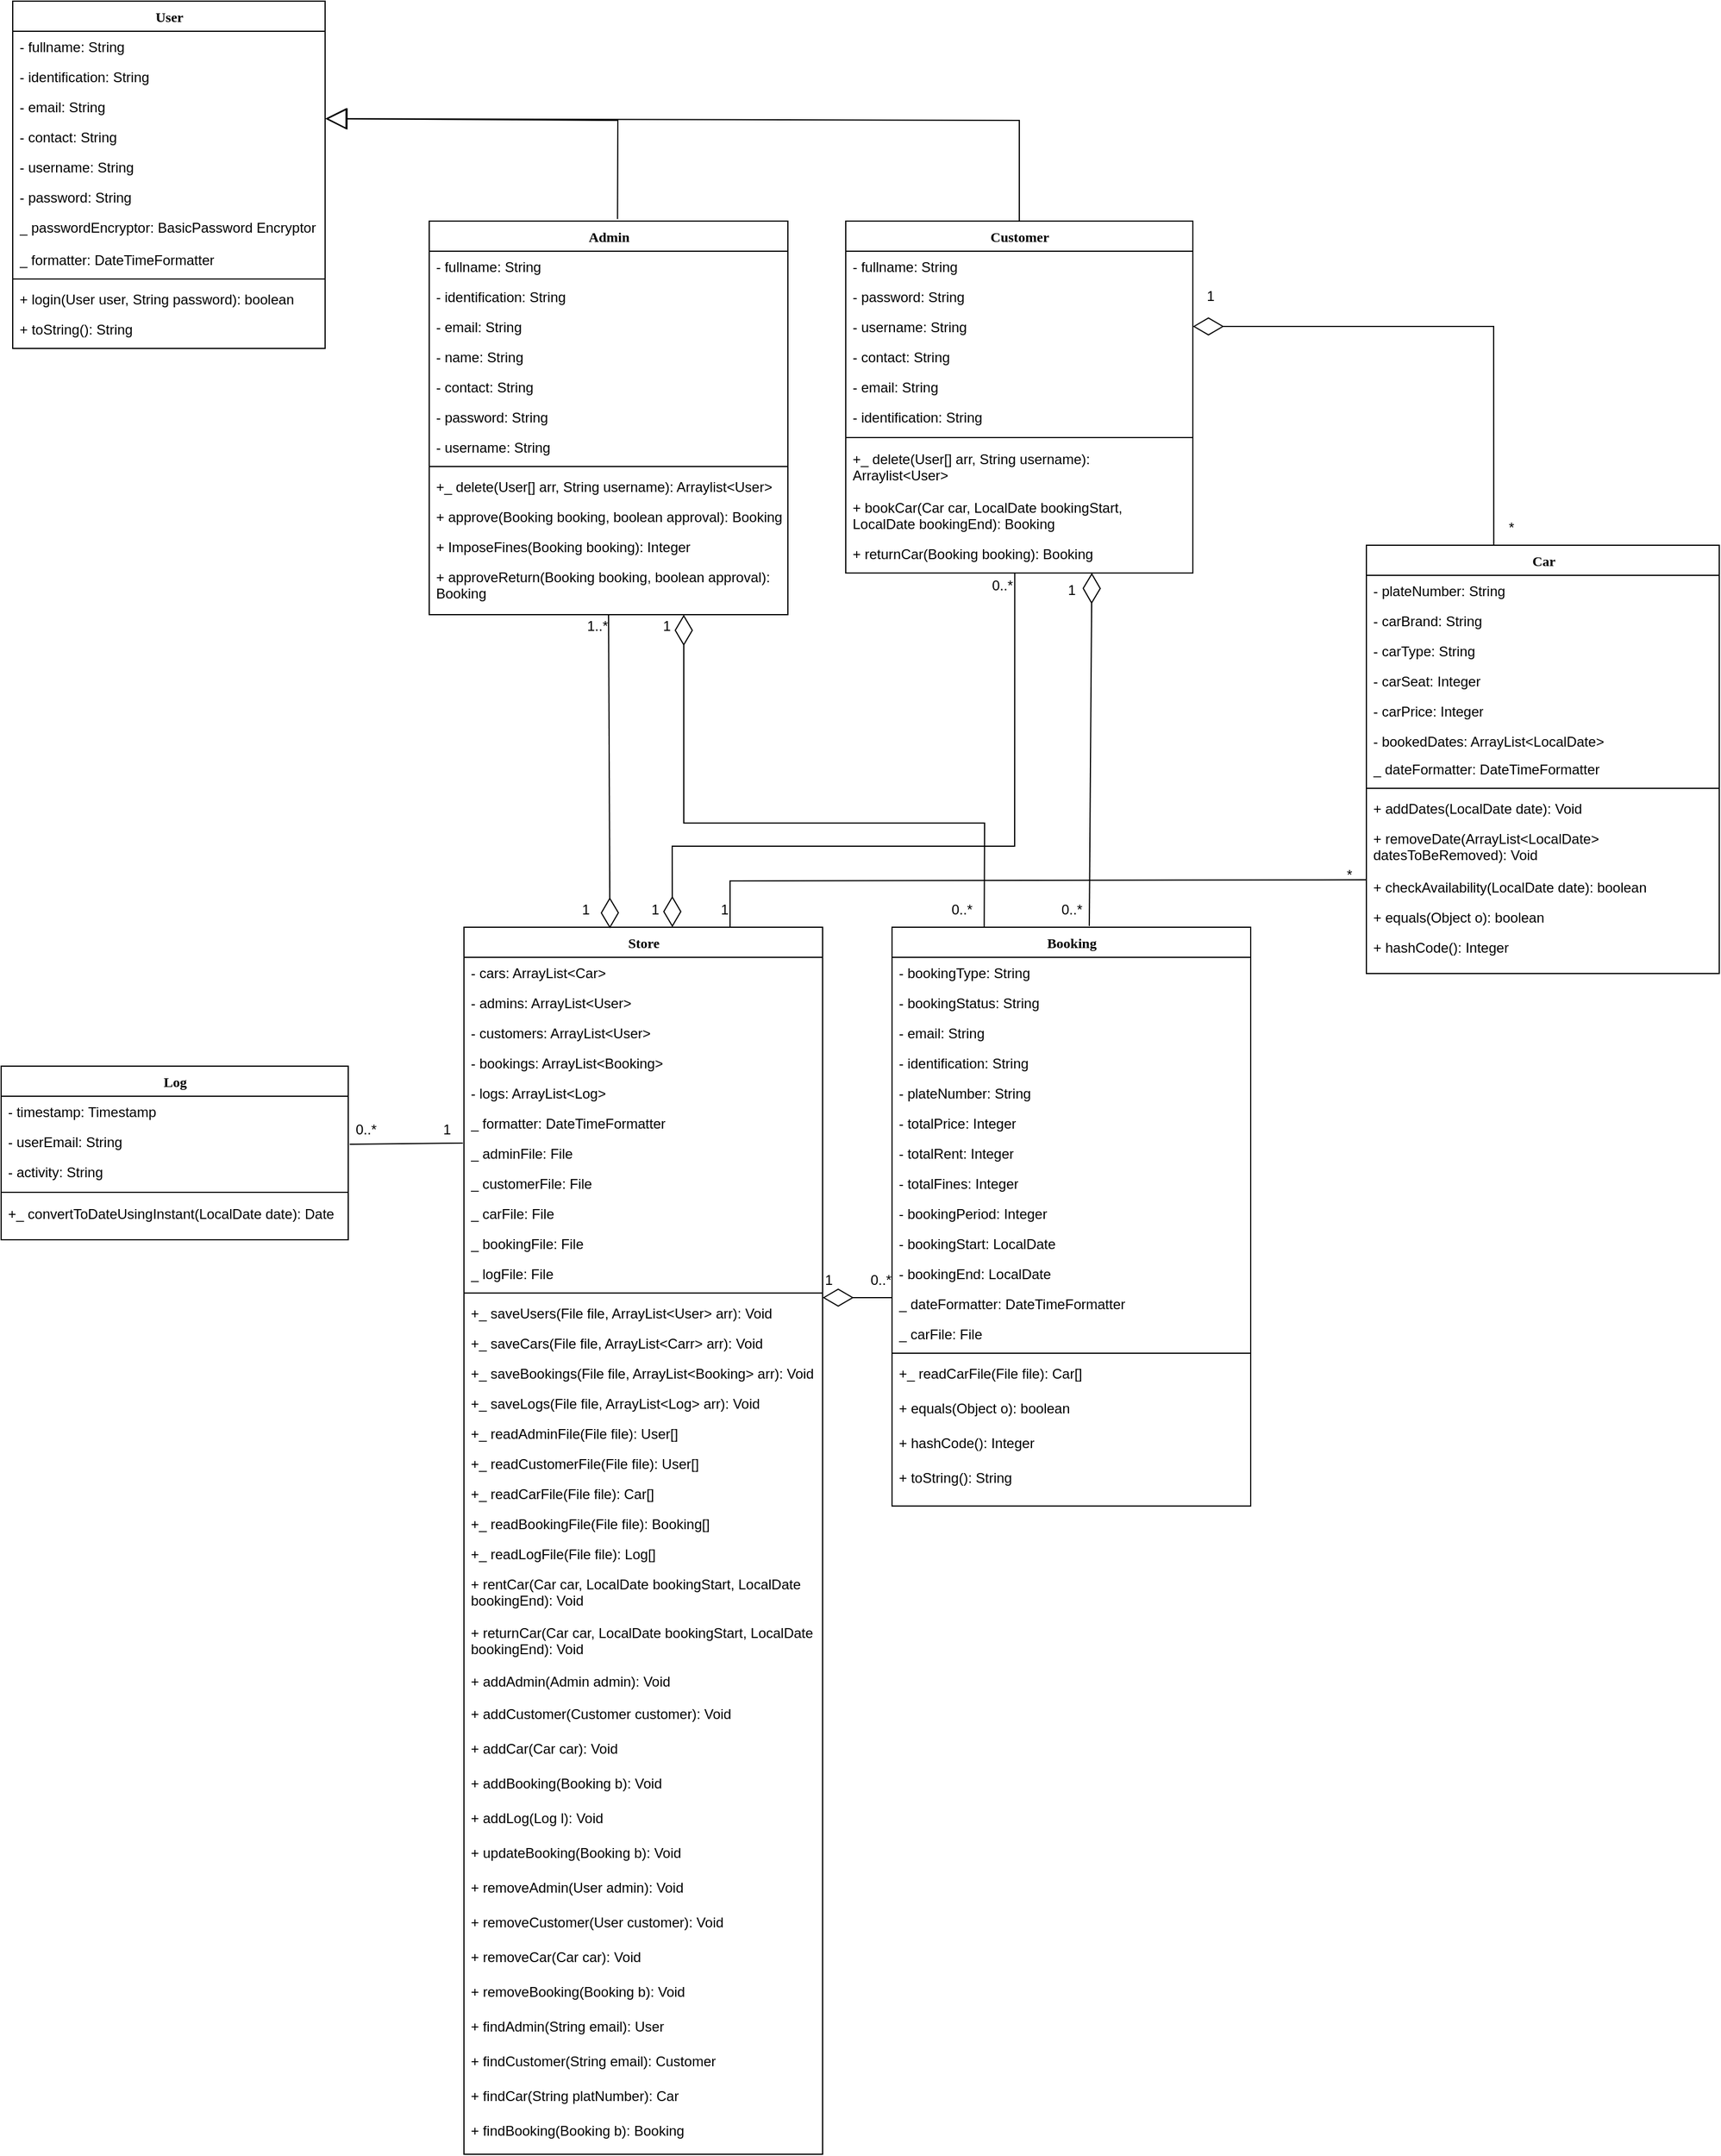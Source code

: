 <mxfile version="20.6.0" type="device" pages="2"><diagram id="bAoGr5uJ1YmNeTvzPpZj" name="latest version"><mxGraphModel dx="2805" dy="896" grid="1" gridSize="10" guides="1" tooltips="1" connect="1" arrows="1" fold="1" page="1" pageScale="1" pageWidth="850" pageHeight="1100" math="0" shadow="0"><root><mxCell id="0"/><mxCell id="1" parent="0"/><mxCell id="dKrOlkIFahM6OOiq7HOB-1" value="User" style="swimlane;html=1;fontStyle=1;align=center;verticalAlign=top;childLayout=stackLayout;horizontal=1;startSize=26;horizontalStack=0;resizeParent=1;resizeLast=0;collapsible=1;marginBottom=0;swimlaneFillColor=#ffffff;rounded=0;shadow=0;comic=0;labelBackgroundColor=none;strokeWidth=1;fillColor=none;fontFamily=Verdana;fontSize=12" parent="1" vertex="1"><mxGeometry x="-730" y="10" width="270" height="300" as="geometry"/></mxCell><mxCell id="dKrOlkIFahM6OOiq7HOB-2" value="- fullname: String" style="text;html=1;strokeColor=none;fillColor=none;align=left;verticalAlign=top;spacingLeft=4;spacingRight=4;whiteSpace=wrap;overflow=hidden;rotatable=0;points=[[0,0.5],[1,0.5]];portConstraint=eastwest;" parent="dKrOlkIFahM6OOiq7HOB-1" vertex="1"><mxGeometry y="26" width="270" height="26" as="geometry"/></mxCell><mxCell id="dKrOlkIFahM6OOiq7HOB-3" value="- identification: String" style="text;html=1;strokeColor=none;fillColor=none;align=left;verticalAlign=top;spacingLeft=4;spacingRight=4;whiteSpace=wrap;overflow=hidden;rotatable=0;points=[[0,0.5],[1,0.5]];portConstraint=eastwest;" parent="dKrOlkIFahM6OOiq7HOB-1" vertex="1"><mxGeometry y="52" width="270" height="26" as="geometry"/></mxCell><mxCell id="dKrOlkIFahM6OOiq7HOB-4" value="- email: String" style="text;html=1;strokeColor=none;fillColor=none;align=left;verticalAlign=top;spacingLeft=4;spacingRight=4;whiteSpace=wrap;overflow=hidden;rotatable=0;points=[[0,0.5],[1,0.5]];portConstraint=eastwest;" parent="dKrOlkIFahM6OOiq7HOB-1" vertex="1"><mxGeometry y="78" width="270" height="26" as="geometry"/></mxCell><mxCell id="dKrOlkIFahM6OOiq7HOB-5" value="- contact: String" style="text;html=1;strokeColor=none;fillColor=none;align=left;verticalAlign=top;spacingLeft=4;spacingRight=4;whiteSpace=wrap;overflow=hidden;rotatable=0;points=[[0,0.5],[1,0.5]];portConstraint=eastwest;" parent="dKrOlkIFahM6OOiq7HOB-1" vertex="1"><mxGeometry y="104" width="270" height="26" as="geometry"/></mxCell><mxCell id="dKrOlkIFahM6OOiq7HOB-6" value="- username: String&lt;br&gt;" style="text;html=1;strokeColor=none;fillColor=none;align=left;verticalAlign=top;spacingLeft=4;spacingRight=4;whiteSpace=wrap;overflow=hidden;rotatable=0;points=[[0,0.5],[1,0.5]];portConstraint=eastwest;" parent="dKrOlkIFahM6OOiq7HOB-1" vertex="1"><mxGeometry y="130" width="270" height="26" as="geometry"/></mxCell><mxCell id="dKrOlkIFahM6OOiq7HOB-59" value="- password: String" style="text;html=1;strokeColor=none;fillColor=none;align=left;verticalAlign=top;spacingLeft=4;spacingRight=4;whiteSpace=wrap;overflow=hidden;rotatable=0;points=[[0,0.5],[1,0.5]];portConstraint=eastwest;" parent="dKrOlkIFahM6OOiq7HOB-1" vertex="1"><mxGeometry y="156" width="270" height="26" as="geometry"/></mxCell><mxCell id="dKrOlkIFahM6OOiq7HOB-61" value="_ passwordEncryptor: BasicPassword Encryptor" style="text;html=1;strokeColor=none;fillColor=none;align=left;verticalAlign=top;spacingLeft=4;spacingRight=4;whiteSpace=wrap;overflow=hidden;rotatable=0;points=[[0,0.5],[1,0.5]];portConstraint=eastwest;" parent="dKrOlkIFahM6OOiq7HOB-1" vertex="1"><mxGeometry y="182" width="270" height="28" as="geometry"/></mxCell><mxCell id="dKrOlkIFahM6OOiq7HOB-62" value="_ formatter: DateTimeFormatter" style="text;html=1;strokeColor=none;fillColor=none;align=left;verticalAlign=top;spacingLeft=4;spacingRight=4;whiteSpace=wrap;overflow=hidden;rotatable=0;points=[[0,0.5],[1,0.5]];portConstraint=eastwest;" parent="dKrOlkIFahM6OOiq7HOB-1" vertex="1"><mxGeometry y="210" width="270" height="26" as="geometry"/></mxCell><mxCell id="dKrOlkIFahM6OOiq7HOB-7" value="" style="line;html=1;strokeWidth=1;fillColor=none;align=left;verticalAlign=middle;spacingTop=-1;spacingLeft=3;spacingRight=3;rotatable=0;labelPosition=right;points=[];portConstraint=eastwest;" parent="dKrOlkIFahM6OOiq7HOB-1" vertex="1"><mxGeometry y="236" width="270" height="8" as="geometry"/></mxCell><mxCell id="dKrOlkIFahM6OOiq7HOB-71" value="+ login(User user, String password): boolean" style="text;html=1;strokeColor=none;fillColor=none;align=left;verticalAlign=top;spacingLeft=4;spacingRight=4;whiteSpace=wrap;overflow=hidden;rotatable=0;points=[[0,0.5],[1,0.5]];portConstraint=eastwest;" parent="dKrOlkIFahM6OOiq7HOB-1" vertex="1"><mxGeometry y="244" width="270" height="26" as="geometry"/></mxCell><mxCell id="dKrOlkIFahM6OOiq7HOB-72" value="+ toString(): String" style="text;html=1;strokeColor=none;fillColor=none;align=left;verticalAlign=top;spacingLeft=4;spacingRight=4;whiteSpace=wrap;overflow=hidden;rotatable=0;points=[[0,0.5],[1,0.5]];portConstraint=eastwest;" parent="dKrOlkIFahM6OOiq7HOB-1" vertex="1"><mxGeometry y="270" width="270" height="26" as="geometry"/></mxCell><mxCell id="dKrOlkIFahM6OOiq7HOB-14" value="Car" style="swimlane;html=1;fontStyle=1;align=center;verticalAlign=top;childLayout=stackLayout;horizontal=1;startSize=26;horizontalStack=0;resizeParent=1;resizeLast=0;collapsible=1;marginBottom=0;swimlaneFillColor=#ffffff;rounded=0;shadow=0;comic=0;labelBackgroundColor=none;strokeWidth=1;fillColor=none;fontFamily=Verdana;fontSize=12" parent="1" vertex="1"><mxGeometry x="440" y="480" width="305" height="370" as="geometry"><mxRectangle x="430" y="83" width="70" height="30" as="alternateBounds"/></mxGeometry></mxCell><mxCell id="dKrOlkIFahM6OOiq7HOB-15" value="- plateNumber: String" style="text;html=1;strokeColor=none;fillColor=none;align=left;verticalAlign=top;spacingLeft=4;spacingRight=4;whiteSpace=wrap;overflow=hidden;rotatable=0;points=[[0,0.5],[1,0.5]];portConstraint=eastwest;" parent="dKrOlkIFahM6OOiq7HOB-14" vertex="1"><mxGeometry y="26" width="305" height="26" as="geometry"/></mxCell><mxCell id="dKrOlkIFahM6OOiq7HOB-16" value="- carBrand: String" style="text;html=1;strokeColor=none;fillColor=none;align=left;verticalAlign=top;spacingLeft=4;spacingRight=4;whiteSpace=wrap;overflow=hidden;rotatable=0;points=[[0,0.5],[1,0.5]];portConstraint=eastwest;" parent="dKrOlkIFahM6OOiq7HOB-14" vertex="1"><mxGeometry y="52" width="305" height="26" as="geometry"/></mxCell><mxCell id="dKrOlkIFahM6OOiq7HOB-17" value="- carType: String" style="text;html=1;strokeColor=none;fillColor=none;align=left;verticalAlign=top;spacingLeft=4;spacingRight=4;whiteSpace=wrap;overflow=hidden;rotatable=0;points=[[0,0.5],[1,0.5]];portConstraint=eastwest;" parent="dKrOlkIFahM6OOiq7HOB-14" vertex="1"><mxGeometry y="78" width="305" height="26" as="geometry"/></mxCell><mxCell id="dKrOlkIFahM6OOiq7HOB-18" value="- carSeat: Integer" style="text;html=1;strokeColor=none;fillColor=none;align=left;verticalAlign=top;spacingLeft=4;spacingRight=4;whiteSpace=wrap;overflow=hidden;rotatable=0;points=[[0,0.5],[1,0.5]];portConstraint=eastwest;" parent="dKrOlkIFahM6OOiq7HOB-14" vertex="1"><mxGeometry y="104" width="305" height="26" as="geometry"/></mxCell><mxCell id="dKrOlkIFahM6OOiq7HOB-19" value="- carPrice: Integer" style="text;html=1;strokeColor=none;fillColor=none;align=left;verticalAlign=top;spacingLeft=4;spacingRight=4;whiteSpace=wrap;overflow=hidden;rotatable=0;points=[[0,0.5],[1,0.5]];portConstraint=eastwest;" parent="dKrOlkIFahM6OOiq7HOB-14" vertex="1"><mxGeometry y="130" width="305" height="26" as="geometry"/></mxCell><mxCell id="dKrOlkIFahM6OOiq7HOB-20" value="- bookedDates: ArrayList&amp;lt;LocalDate&amp;gt;" style="text;html=1;strokeColor=none;fillColor=none;align=left;verticalAlign=top;spacingLeft=4;spacingRight=4;whiteSpace=wrap;overflow=hidden;rotatable=0;points=[[0,0.5],[1,0.5]];portConstraint=eastwest;" parent="dKrOlkIFahM6OOiq7HOB-14" vertex="1"><mxGeometry y="156" width="305" height="24" as="geometry"/></mxCell><mxCell id="dKrOlkIFahM6OOiq7HOB-127" value="_ dateFormatter: DateTimeFormatter" style="text;html=1;strokeColor=none;fillColor=none;align=left;verticalAlign=top;spacingLeft=4;spacingRight=4;whiteSpace=wrap;overflow=hidden;rotatable=0;points=[[0,0.5],[1,0.5]];portConstraint=eastwest;" parent="dKrOlkIFahM6OOiq7HOB-14" vertex="1"><mxGeometry y="180" width="305" height="26" as="geometry"/></mxCell><mxCell id="dKrOlkIFahM6OOiq7HOB-21" value="" style="line;html=1;strokeWidth=1;fillColor=none;align=left;verticalAlign=middle;spacingTop=-1;spacingLeft=3;spacingRight=3;rotatable=0;labelPosition=right;points=[];portConstraint=eastwest;" parent="dKrOlkIFahM6OOiq7HOB-14" vertex="1"><mxGeometry y="206" width="305" height="8" as="geometry"/></mxCell><mxCell id="dKrOlkIFahM6OOiq7HOB-141" value="+ addDates(LocalDate date): Void" style="text;html=1;strokeColor=none;fillColor=none;align=left;verticalAlign=top;spacingLeft=4;spacingRight=4;whiteSpace=wrap;overflow=hidden;rotatable=0;points=[[0,0.5],[1,0.5]];portConstraint=eastwest;" parent="dKrOlkIFahM6OOiq7HOB-14" vertex="1"><mxGeometry y="214" width="305" height="26" as="geometry"/></mxCell><mxCell id="dKrOlkIFahM6OOiq7HOB-142" value="+ removeDate(ArrayList&amp;lt;LocalDate&amp;gt; datesToBeRemoved): Void" style="text;html=1;strokeColor=none;fillColor=none;align=left;verticalAlign=top;spacingLeft=4;spacingRight=4;whiteSpace=wrap;overflow=hidden;rotatable=0;points=[[0,0.5],[1,0.5]];portConstraint=eastwest;" parent="dKrOlkIFahM6OOiq7HOB-14" vertex="1"><mxGeometry y="240" width="305" height="42" as="geometry"/></mxCell><mxCell id="dKrOlkIFahM6OOiq7HOB-144" value="+ checkAvailability(LocalDate date): boolean" style="text;html=1;strokeColor=none;fillColor=none;align=left;verticalAlign=top;spacingLeft=4;spacingRight=4;whiteSpace=wrap;overflow=hidden;rotatable=0;points=[[0,0.5],[1,0.5]];portConstraint=eastwest;" parent="dKrOlkIFahM6OOiq7HOB-14" vertex="1"><mxGeometry y="282" width="305" height="26" as="geometry"/></mxCell><mxCell id="dKrOlkIFahM6OOiq7HOB-145" value="+ equals(Object o): boolean" style="text;html=1;strokeColor=none;fillColor=none;align=left;verticalAlign=top;spacingLeft=4;spacingRight=4;whiteSpace=wrap;overflow=hidden;rotatable=0;points=[[0,0.5],[1,0.5]];portConstraint=eastwest;" parent="dKrOlkIFahM6OOiq7HOB-14" vertex="1"><mxGeometry y="308" width="305" height="26" as="geometry"/></mxCell><mxCell id="dKrOlkIFahM6OOiq7HOB-146" value="+ hashCode(): Integer" style="text;html=1;strokeColor=none;fillColor=none;align=left;verticalAlign=top;spacingLeft=4;spacingRight=4;whiteSpace=wrap;overflow=hidden;rotatable=0;points=[[0,0.5],[1,0.5]];portConstraint=eastwest;" parent="dKrOlkIFahM6OOiq7HOB-14" vertex="1"><mxGeometry y="334" width="305" height="26" as="geometry"/></mxCell><mxCell id="dKrOlkIFahM6OOiq7HOB-25" value="Customer" style="swimlane;html=1;fontStyle=1;align=center;verticalAlign=top;childLayout=stackLayout;horizontal=1;startSize=26;horizontalStack=0;resizeParent=1;resizeLast=0;collapsible=1;marginBottom=0;swimlaneFillColor=#ffffff;rounded=0;shadow=0;comic=0;labelBackgroundColor=none;strokeWidth=1;fillColor=none;fontFamily=Verdana;fontSize=12" parent="1" vertex="1"><mxGeometry x="-10" y="200" width="300" height="304" as="geometry"/></mxCell><mxCell id="dKrOlkIFahM6OOiq7HOB-147" value="- fullname: String" style="text;html=1;strokeColor=none;fillColor=none;align=left;verticalAlign=top;spacingLeft=4;spacingRight=4;whiteSpace=wrap;overflow=hidden;rotatable=0;points=[[0,0.5],[1,0.5]];portConstraint=eastwest;" parent="dKrOlkIFahM6OOiq7HOB-25" vertex="1"><mxGeometry y="26" width="300" height="26" as="geometry"/></mxCell><mxCell id="dKrOlkIFahM6OOiq7HOB-152" value="- password: String" style="text;html=1;strokeColor=none;fillColor=none;align=left;verticalAlign=top;spacingLeft=4;spacingRight=4;whiteSpace=wrap;overflow=hidden;rotatable=0;points=[[0,0.5],[1,0.5]];portConstraint=eastwest;" parent="dKrOlkIFahM6OOiq7HOB-25" vertex="1"><mxGeometry y="52" width="300" height="26" as="geometry"/></mxCell><mxCell id="dKrOlkIFahM6OOiq7HOB-151" value="- username: String&lt;br&gt;" style="text;html=1;strokeColor=none;fillColor=none;align=left;verticalAlign=top;spacingLeft=4;spacingRight=4;whiteSpace=wrap;overflow=hidden;rotatable=0;points=[[0,0.5],[1,0.5]];portConstraint=eastwest;" parent="dKrOlkIFahM6OOiq7HOB-25" vertex="1"><mxGeometry y="78" width="300" height="26" as="geometry"/></mxCell><mxCell id="dKrOlkIFahM6OOiq7HOB-150" value="- contact: String" style="text;html=1;strokeColor=none;fillColor=none;align=left;verticalAlign=top;spacingLeft=4;spacingRight=4;whiteSpace=wrap;overflow=hidden;rotatable=0;points=[[0,0.5],[1,0.5]];portConstraint=eastwest;" parent="dKrOlkIFahM6OOiq7HOB-25" vertex="1"><mxGeometry y="104" width="300" height="26" as="geometry"/></mxCell><mxCell id="dKrOlkIFahM6OOiq7HOB-149" value="- email: String" style="text;html=1;strokeColor=none;fillColor=none;align=left;verticalAlign=top;spacingLeft=4;spacingRight=4;whiteSpace=wrap;overflow=hidden;rotatable=0;points=[[0,0.5],[1,0.5]];portConstraint=eastwest;" parent="dKrOlkIFahM6OOiq7HOB-25" vertex="1"><mxGeometry y="130" width="300" height="26" as="geometry"/></mxCell><mxCell id="dKrOlkIFahM6OOiq7HOB-148" value="- identification: String" style="text;html=1;strokeColor=none;fillColor=none;align=left;verticalAlign=top;spacingLeft=4;spacingRight=4;whiteSpace=wrap;overflow=hidden;rotatable=0;points=[[0,0.5],[1,0.5]];portConstraint=eastwest;" parent="dKrOlkIFahM6OOiq7HOB-25" vertex="1"><mxGeometry y="156" width="300" height="26" as="geometry"/></mxCell><mxCell id="dKrOlkIFahM6OOiq7HOB-30" value="" style="line;html=1;strokeWidth=1;fillColor=none;align=left;verticalAlign=middle;spacingTop=-1;spacingLeft=3;spacingRight=3;rotatable=0;labelPosition=right;points=[];portConstraint=eastwest;" parent="dKrOlkIFahM6OOiq7HOB-25" vertex="1"><mxGeometry y="182" width="300" height="10" as="geometry"/></mxCell><mxCell id="dKrOlkIFahM6OOiq7HOB-155" value="+_ delete(User[] arr, String username): Arraylist&amp;lt;User&amp;gt;" style="text;html=1;strokeColor=none;fillColor=none;align=left;verticalAlign=top;spacingLeft=4;spacingRight=4;whiteSpace=wrap;overflow=hidden;rotatable=0;points=[[0,0.5],[1,0.5]];portConstraint=eastwest;" parent="dKrOlkIFahM6OOiq7HOB-25" vertex="1"><mxGeometry y="192" width="300" height="42" as="geometry"/></mxCell><mxCell id="dKrOlkIFahM6OOiq7HOB-156" value="+ bookCar(Car car, LocalDate bookingStart, LocalDate bookingEnd): Booking" style="text;html=1;strokeColor=none;fillColor=none;align=left;verticalAlign=top;spacingLeft=4;spacingRight=4;whiteSpace=wrap;overflow=hidden;rotatable=0;points=[[0,0.5],[1,0.5]];portConstraint=eastwest;" parent="dKrOlkIFahM6OOiq7HOB-25" vertex="1"><mxGeometry y="234" width="300" height="40" as="geometry"/></mxCell><mxCell id="dKrOlkIFahM6OOiq7HOB-157" value="+ returnCar(Booking booking): Booking" style="text;html=1;strokeColor=none;fillColor=none;align=left;verticalAlign=top;spacingLeft=4;spacingRight=4;whiteSpace=wrap;overflow=hidden;rotatable=0;points=[[0,0.5],[1,0.5]];portConstraint=eastwest;" parent="dKrOlkIFahM6OOiq7HOB-25" vertex="1"><mxGeometry y="274" width="300" height="30" as="geometry"/></mxCell><mxCell id="dKrOlkIFahM6OOiq7HOB-39" value="Admin" style="swimlane;html=1;fontStyle=1;align=center;verticalAlign=top;childLayout=stackLayout;horizontal=1;startSize=26;horizontalStack=0;resizeParent=1;resizeLast=0;collapsible=1;marginBottom=0;swimlaneFillColor=#ffffff;rounded=0;shadow=0;comic=0;labelBackgroundColor=none;strokeWidth=1;fillColor=none;fontFamily=Verdana;fontSize=12" parent="1" vertex="1"><mxGeometry x="-370" y="200" width="310" height="340" as="geometry"/></mxCell><mxCell id="dKrOlkIFahM6OOiq7HOB-73" value="- fullname: String" style="text;html=1;strokeColor=none;fillColor=none;align=left;verticalAlign=top;spacingLeft=4;spacingRight=4;whiteSpace=wrap;overflow=hidden;rotatable=0;points=[[0,0.5],[1,0.5]];portConstraint=eastwest;" parent="dKrOlkIFahM6OOiq7HOB-39" vertex="1"><mxGeometry y="26" width="310" height="26" as="geometry"/></mxCell><mxCell id="dKrOlkIFahM6OOiq7HOB-74" value="- identification: String" style="text;html=1;strokeColor=none;fillColor=none;align=left;verticalAlign=top;spacingLeft=4;spacingRight=4;whiteSpace=wrap;overflow=hidden;rotatable=0;points=[[0,0.5],[1,0.5]];portConstraint=eastwest;" parent="dKrOlkIFahM6OOiq7HOB-39" vertex="1"><mxGeometry y="52" width="310" height="26" as="geometry"/></mxCell><mxCell id="dKrOlkIFahM6OOiq7HOB-75" value="- email: String" style="text;html=1;strokeColor=none;fillColor=none;align=left;verticalAlign=top;spacingLeft=4;spacingRight=4;whiteSpace=wrap;overflow=hidden;rotatable=0;points=[[0,0.5],[1,0.5]];portConstraint=eastwest;" parent="dKrOlkIFahM6OOiq7HOB-39" vertex="1"><mxGeometry y="78" width="310" height="26" as="geometry"/></mxCell><mxCell id="dKrOlkIFahM6OOiq7HOB-41" value="- name: String" style="text;html=1;strokeColor=none;fillColor=none;align=left;verticalAlign=top;spacingLeft=4;spacingRight=4;whiteSpace=wrap;overflow=hidden;rotatable=0;points=[[0,0.5],[1,0.5]];portConstraint=eastwest;" parent="dKrOlkIFahM6OOiq7HOB-39" vertex="1"><mxGeometry y="104" width="310" height="26" as="geometry"/></mxCell><mxCell id="dKrOlkIFahM6OOiq7HOB-76" value="- contact: String" style="text;html=1;strokeColor=none;fillColor=none;align=left;verticalAlign=top;spacingLeft=4;spacingRight=4;whiteSpace=wrap;overflow=hidden;rotatable=0;points=[[0,0.5],[1,0.5]];portConstraint=eastwest;" parent="dKrOlkIFahM6OOiq7HOB-39" vertex="1"><mxGeometry y="130" width="310" height="26" as="geometry"/></mxCell><mxCell id="dKrOlkIFahM6OOiq7HOB-78" value="- password: String" style="text;html=1;strokeColor=none;fillColor=none;align=left;verticalAlign=top;spacingLeft=4;spacingRight=4;whiteSpace=wrap;overflow=hidden;rotatable=0;points=[[0,0.5],[1,0.5]];portConstraint=eastwest;" parent="dKrOlkIFahM6OOiq7HOB-39" vertex="1"><mxGeometry y="156" width="310" height="26" as="geometry"/></mxCell><mxCell id="dKrOlkIFahM6OOiq7HOB-77" value="- username: String&lt;br&gt;" style="text;html=1;strokeColor=none;fillColor=none;align=left;verticalAlign=top;spacingLeft=4;spacingRight=4;whiteSpace=wrap;overflow=hidden;rotatable=0;points=[[0,0.5],[1,0.5]];portConstraint=eastwest;" parent="dKrOlkIFahM6OOiq7HOB-39" vertex="1"><mxGeometry y="182" width="310" height="26" as="geometry"/></mxCell><mxCell id="dKrOlkIFahM6OOiq7HOB-46" value="" style="line;html=1;strokeWidth=1;fillColor=none;align=left;verticalAlign=middle;spacingTop=-1;spacingLeft=3;spacingRight=3;rotatable=0;labelPosition=right;points=[];portConstraint=eastwest;" parent="dKrOlkIFahM6OOiq7HOB-39" vertex="1"><mxGeometry y="208" width="310" height="8" as="geometry"/></mxCell><mxCell id="dKrOlkIFahM6OOiq7HOB-47" value="+_ delete(User[] arr, String username): Arraylist&amp;lt;User&amp;gt;" style="text;html=1;strokeColor=none;fillColor=none;align=left;verticalAlign=top;spacingLeft=4;spacingRight=4;whiteSpace=wrap;overflow=hidden;rotatable=0;points=[[0,0.5],[1,0.5]];portConstraint=eastwest;" parent="dKrOlkIFahM6OOiq7HOB-39" vertex="1"><mxGeometry y="216" width="310" height="26" as="geometry"/></mxCell><mxCell id="dKrOlkIFahM6OOiq7HOB-48" value="+ approve(Booking booking, boolean approval): Booking" style="text;html=1;strokeColor=none;fillColor=none;align=left;verticalAlign=top;spacingLeft=4;spacingRight=4;whiteSpace=wrap;overflow=hidden;rotatable=0;points=[[0,0.5],[1,0.5]];portConstraint=eastwest;" parent="dKrOlkIFahM6OOiq7HOB-39" vertex="1"><mxGeometry y="242" width="310" height="26" as="geometry"/></mxCell><mxCell id="dKrOlkIFahM6OOiq7HOB-49" value="+ ImposeFines(Booking booking): Integer" style="text;html=1;strokeColor=none;fillColor=none;align=left;verticalAlign=top;spacingLeft=4;spacingRight=4;whiteSpace=wrap;overflow=hidden;rotatable=0;points=[[0,0.5],[1,0.5]];portConstraint=eastwest;" parent="dKrOlkIFahM6OOiq7HOB-39" vertex="1"><mxGeometry y="268" width="310" height="26" as="geometry"/></mxCell><mxCell id="dKrOlkIFahM6OOiq7HOB-50" value="+ approveReturn(Booking booking, boolean approval): Booking" style="text;html=1;strokeColor=none;fillColor=none;align=left;verticalAlign=top;spacingLeft=4;spacingRight=4;whiteSpace=wrap;overflow=hidden;rotatable=0;points=[[0,0.5],[1,0.5]];portConstraint=eastwest;" parent="dKrOlkIFahM6OOiq7HOB-39" vertex="1"><mxGeometry y="294" width="310" height="40" as="geometry"/></mxCell><mxCell id="dKrOlkIFahM6OOiq7HOB-81" value="Booking" style="swimlane;html=1;fontStyle=1;align=center;verticalAlign=top;childLayout=stackLayout;horizontal=1;startSize=26;horizontalStack=0;resizeParent=1;resizeLast=0;collapsible=1;marginBottom=0;swimlaneFillColor=#ffffff;rounded=0;shadow=0;comic=0;labelBackgroundColor=none;strokeWidth=1;fillColor=none;fontFamily=Verdana;fontSize=12" parent="1" vertex="1"><mxGeometry x="30" y="810" width="310" height="500" as="geometry"/></mxCell><mxCell id="dKrOlkIFahM6OOiq7HOB-82" value="- bookingType: String" style="text;html=1;strokeColor=none;fillColor=none;align=left;verticalAlign=top;spacingLeft=4;spacingRight=4;whiteSpace=wrap;overflow=hidden;rotatable=0;points=[[0,0.5],[1,0.5]];portConstraint=eastwest;" parent="dKrOlkIFahM6OOiq7HOB-81" vertex="1"><mxGeometry y="26" width="310" height="26" as="geometry"/></mxCell><mxCell id="dKrOlkIFahM6OOiq7HOB-83" value="- bookingStatus: String" style="text;html=1;strokeColor=none;fillColor=none;align=left;verticalAlign=top;spacingLeft=4;spacingRight=4;whiteSpace=wrap;overflow=hidden;rotatable=0;points=[[0,0.5],[1,0.5]];portConstraint=eastwest;" parent="dKrOlkIFahM6OOiq7HOB-81" vertex="1"><mxGeometry y="52" width="310" height="26" as="geometry"/></mxCell><mxCell id="dKrOlkIFahM6OOiq7HOB-84" value="- email: String" style="text;html=1;strokeColor=none;fillColor=none;align=left;verticalAlign=top;spacingLeft=4;spacingRight=4;whiteSpace=wrap;overflow=hidden;rotatable=0;points=[[0,0.5],[1,0.5]];portConstraint=eastwest;" parent="dKrOlkIFahM6OOiq7HOB-81" vertex="1"><mxGeometry y="78" width="310" height="26" as="geometry"/></mxCell><mxCell id="dKrOlkIFahM6OOiq7HOB-85" value="- identification: String" style="text;html=1;strokeColor=none;fillColor=none;align=left;verticalAlign=top;spacingLeft=4;spacingRight=4;whiteSpace=wrap;overflow=hidden;rotatable=0;points=[[0,0.5],[1,0.5]];portConstraint=eastwest;" parent="dKrOlkIFahM6OOiq7HOB-81" vertex="1"><mxGeometry y="104" width="310" height="26" as="geometry"/></mxCell><mxCell id="dKrOlkIFahM6OOiq7HOB-86" value="- plateNumber: String" style="text;html=1;strokeColor=none;fillColor=none;align=left;verticalAlign=top;spacingLeft=4;spacingRight=4;whiteSpace=wrap;overflow=hidden;rotatable=0;points=[[0,0.5],[1,0.5]];portConstraint=eastwest;" parent="dKrOlkIFahM6OOiq7HOB-81" vertex="1"><mxGeometry y="130" width="310" height="26" as="geometry"/></mxCell><mxCell id="dKrOlkIFahM6OOiq7HOB-87" value="- totalPrice: Integer" style="text;html=1;strokeColor=none;fillColor=none;align=left;verticalAlign=top;spacingLeft=4;spacingRight=4;whiteSpace=wrap;overflow=hidden;rotatable=0;points=[[0,0.5],[1,0.5]];portConstraint=eastwest;" parent="dKrOlkIFahM6OOiq7HOB-81" vertex="1"><mxGeometry y="156" width="310" height="26" as="geometry"/></mxCell><mxCell id="dKrOlkIFahM6OOiq7HOB-88" value="- totalRent: Integer" style="text;html=1;strokeColor=none;fillColor=none;align=left;verticalAlign=top;spacingLeft=4;spacingRight=4;whiteSpace=wrap;overflow=hidden;rotatable=0;points=[[0,0.5],[1,0.5]];portConstraint=eastwest;" parent="dKrOlkIFahM6OOiq7HOB-81" vertex="1"><mxGeometry y="182" width="310" height="26" as="geometry"/></mxCell><mxCell id="dKrOlkIFahM6OOiq7HOB-96" value="- totalFines: Integer" style="text;html=1;strokeColor=none;fillColor=none;align=left;verticalAlign=top;spacingLeft=4;spacingRight=4;whiteSpace=wrap;overflow=hidden;rotatable=0;points=[[0,0.5],[1,0.5]];portConstraint=eastwest;" parent="dKrOlkIFahM6OOiq7HOB-81" vertex="1"><mxGeometry y="208" width="310" height="26" as="geometry"/></mxCell><mxCell id="dKrOlkIFahM6OOiq7HOB-97" value="- bookingPeriod: Integer" style="text;html=1;strokeColor=none;fillColor=none;align=left;verticalAlign=top;spacingLeft=4;spacingRight=4;whiteSpace=wrap;overflow=hidden;rotatable=0;points=[[0,0.5],[1,0.5]];portConstraint=eastwest;" parent="dKrOlkIFahM6OOiq7HOB-81" vertex="1"><mxGeometry y="234" width="310" height="26" as="geometry"/></mxCell><mxCell id="dKrOlkIFahM6OOiq7HOB-98" value="- bookingStart: LocalDate" style="text;html=1;strokeColor=none;fillColor=none;align=left;verticalAlign=top;spacingLeft=4;spacingRight=4;whiteSpace=wrap;overflow=hidden;rotatable=0;points=[[0,0.5],[1,0.5]];portConstraint=eastwest;" parent="dKrOlkIFahM6OOiq7HOB-81" vertex="1"><mxGeometry y="260" width="310" height="26" as="geometry"/></mxCell><mxCell id="dKrOlkIFahM6OOiq7HOB-99" value="- bookingEnd: LocalDate" style="text;html=1;strokeColor=none;fillColor=none;align=left;verticalAlign=top;spacingLeft=4;spacingRight=4;whiteSpace=wrap;overflow=hidden;rotatable=0;points=[[0,0.5],[1,0.5]];portConstraint=eastwest;" parent="dKrOlkIFahM6OOiq7HOB-81" vertex="1"><mxGeometry y="286" width="310" height="26" as="geometry"/></mxCell><mxCell id="dKrOlkIFahM6OOiq7HOB-100" value="_ dateFormatter: DateTimeFormatter" style="text;html=1;strokeColor=none;fillColor=none;align=left;verticalAlign=top;spacingLeft=4;spacingRight=4;whiteSpace=wrap;overflow=hidden;rotatable=0;points=[[0,0.5],[1,0.5]];portConstraint=eastwest;" parent="dKrOlkIFahM6OOiq7HOB-81" vertex="1"><mxGeometry y="312" width="310" height="26" as="geometry"/></mxCell><mxCell id="dKrOlkIFahM6OOiq7HOB-101" value="_ carFile: File" style="text;html=1;strokeColor=none;fillColor=none;align=left;verticalAlign=top;spacingLeft=4;spacingRight=4;whiteSpace=wrap;overflow=hidden;rotatable=0;points=[[0,0.5],[1,0.5]];portConstraint=eastwest;" parent="dKrOlkIFahM6OOiq7HOB-81" vertex="1"><mxGeometry y="338" width="310" height="26" as="geometry"/></mxCell><mxCell id="dKrOlkIFahM6OOiq7HOB-89" value="" style="line;html=1;strokeWidth=1;fillColor=none;align=left;verticalAlign=middle;spacingTop=-1;spacingLeft=3;spacingRight=3;rotatable=0;labelPosition=right;points=[];portConstraint=eastwest;" parent="dKrOlkIFahM6OOiq7HOB-81" vertex="1"><mxGeometry y="364" width="310" height="8" as="geometry"/></mxCell><mxCell id="dKrOlkIFahM6OOiq7HOB-103" value="+_ readCarFile(File file): Car[]" style="text;html=1;strokeColor=none;fillColor=none;align=left;verticalAlign=top;spacingLeft=4;spacingRight=4;whiteSpace=wrap;overflow=hidden;rotatable=0;points=[[0,0.5],[1,0.5]];portConstraint=eastwest;" parent="dKrOlkIFahM6OOiq7HOB-81" vertex="1"><mxGeometry y="372" width="310" height="30" as="geometry"/></mxCell><mxCell id="dKrOlkIFahM6OOiq7HOB-124" value="+ equals(Object o): boolean" style="text;html=1;strokeColor=none;fillColor=none;align=left;verticalAlign=top;spacingLeft=4;spacingRight=4;whiteSpace=wrap;overflow=hidden;rotatable=0;points=[[0,0.5],[1,0.5]];portConstraint=eastwest;" parent="dKrOlkIFahM6OOiq7HOB-81" vertex="1"><mxGeometry y="402" width="310" height="30" as="geometry"/></mxCell><mxCell id="dKrOlkIFahM6OOiq7HOB-125" value="+ hashCode(): Integer" style="text;html=1;strokeColor=none;fillColor=none;align=left;verticalAlign=top;spacingLeft=4;spacingRight=4;whiteSpace=wrap;overflow=hidden;rotatable=0;points=[[0,0.5],[1,0.5]];portConstraint=eastwest;" parent="dKrOlkIFahM6OOiq7HOB-81" vertex="1"><mxGeometry y="432" width="310" height="30" as="geometry"/></mxCell><mxCell id="dKrOlkIFahM6OOiq7HOB-126" value="+ toString(): String" style="text;html=1;strokeColor=none;fillColor=none;align=left;verticalAlign=top;spacingLeft=4;spacingRight=4;whiteSpace=wrap;overflow=hidden;rotatable=0;points=[[0,0.5],[1,0.5]];portConstraint=eastwest;" parent="dKrOlkIFahM6OOiq7HOB-81" vertex="1"><mxGeometry y="462" width="310" height="30" as="geometry"/></mxCell><mxCell id="dKrOlkIFahM6OOiq7HOB-158" value="Log" style="swimlane;html=1;fontStyle=1;align=center;verticalAlign=top;childLayout=stackLayout;horizontal=1;startSize=26;horizontalStack=0;resizeParent=1;resizeLast=0;collapsible=1;marginBottom=0;swimlaneFillColor=#ffffff;rounded=0;shadow=0;comic=0;labelBackgroundColor=none;strokeWidth=1;fillColor=none;fontFamily=Verdana;fontSize=12" parent="1" vertex="1"><mxGeometry x="-740" y="930" width="300" height="150" as="geometry"/></mxCell><mxCell id="dKrOlkIFahM6OOiq7HOB-159" value="- timestamp: Timestamp" style="text;html=1;strokeColor=none;fillColor=none;align=left;verticalAlign=top;spacingLeft=4;spacingRight=4;whiteSpace=wrap;overflow=hidden;rotatable=0;points=[[0,0.5],[1,0.5]];portConstraint=eastwest;" parent="dKrOlkIFahM6OOiq7HOB-158" vertex="1"><mxGeometry y="26" width="300" height="26" as="geometry"/></mxCell><mxCell id="dKrOlkIFahM6OOiq7HOB-160" value="- userEmail: String" style="text;html=1;strokeColor=none;fillColor=none;align=left;verticalAlign=top;spacingLeft=4;spacingRight=4;whiteSpace=wrap;overflow=hidden;rotatable=0;points=[[0,0.5],[1,0.5]];portConstraint=eastwest;" parent="dKrOlkIFahM6OOiq7HOB-158" vertex="1"><mxGeometry y="52" width="300" height="26" as="geometry"/></mxCell><mxCell id="dKrOlkIFahM6OOiq7HOB-161" value="- activity: String" style="text;html=1;strokeColor=none;fillColor=none;align=left;verticalAlign=top;spacingLeft=4;spacingRight=4;whiteSpace=wrap;overflow=hidden;rotatable=0;points=[[0,0.5],[1,0.5]];portConstraint=eastwest;" parent="dKrOlkIFahM6OOiq7HOB-158" vertex="1"><mxGeometry y="78" width="300" height="26" as="geometry"/></mxCell><mxCell id="dKrOlkIFahM6OOiq7HOB-165" value="" style="line;html=1;strokeWidth=1;fillColor=none;align=left;verticalAlign=middle;spacingTop=-1;spacingLeft=3;spacingRight=3;rotatable=0;labelPosition=right;points=[];portConstraint=eastwest;" parent="dKrOlkIFahM6OOiq7HOB-158" vertex="1"><mxGeometry y="104" width="300" height="10" as="geometry"/></mxCell><mxCell id="dKrOlkIFahM6OOiq7HOB-166" value="+_ convertToDateUsingInstant(LocalDate date): Date" style="text;html=1;strokeColor=none;fillColor=none;align=left;verticalAlign=top;spacingLeft=4;spacingRight=4;whiteSpace=wrap;overflow=hidden;rotatable=0;points=[[0,0.5],[1,0.5]];portConstraint=eastwest;" parent="dKrOlkIFahM6OOiq7HOB-158" vertex="1"><mxGeometry y="114" width="300" height="26" as="geometry"/></mxCell><mxCell id="dKrOlkIFahM6OOiq7HOB-176" value="Store" style="swimlane;html=1;fontStyle=1;align=center;verticalAlign=top;childLayout=stackLayout;horizontal=1;startSize=26;horizontalStack=0;resizeParent=1;resizeLast=0;collapsible=1;marginBottom=0;swimlaneFillColor=#ffffff;rounded=0;shadow=0;comic=0;labelBackgroundColor=none;strokeWidth=1;fillColor=none;fontFamily=Verdana;fontSize=12" parent="1" vertex="1"><mxGeometry x="-340" y="810" width="310" height="1060" as="geometry"/></mxCell><mxCell id="dKrOlkIFahM6OOiq7HOB-177" value="- cars: ArrayList&amp;lt;Car&amp;gt;" style="text;html=1;strokeColor=none;fillColor=none;align=left;verticalAlign=top;spacingLeft=4;spacingRight=4;whiteSpace=wrap;overflow=hidden;rotatable=0;points=[[0,0.5],[1,0.5]];portConstraint=eastwest;" parent="dKrOlkIFahM6OOiq7HOB-176" vertex="1"><mxGeometry y="26" width="310" height="26" as="geometry"/></mxCell><mxCell id="dKrOlkIFahM6OOiq7HOB-191" value="- admins: ArrayList&amp;lt;User&amp;gt;" style="text;html=1;strokeColor=none;fillColor=none;align=left;verticalAlign=top;spacingLeft=4;spacingRight=4;whiteSpace=wrap;overflow=hidden;rotatable=0;points=[[0,0.5],[1,0.5]];portConstraint=eastwest;" parent="dKrOlkIFahM6OOiq7HOB-176" vertex="1"><mxGeometry y="52" width="310" height="26" as="geometry"/></mxCell><mxCell id="dKrOlkIFahM6OOiq7HOB-192" value="- customers: ArrayList&amp;lt;User&amp;gt;" style="text;html=1;strokeColor=none;fillColor=none;align=left;verticalAlign=top;spacingLeft=4;spacingRight=4;whiteSpace=wrap;overflow=hidden;rotatable=0;points=[[0,0.5],[1,0.5]];portConstraint=eastwest;" parent="dKrOlkIFahM6OOiq7HOB-176" vertex="1"><mxGeometry y="78" width="310" height="26" as="geometry"/></mxCell><mxCell id="dKrOlkIFahM6OOiq7HOB-193" value="- bookings: ArrayList&amp;lt;Booking&amp;gt;" style="text;html=1;strokeColor=none;fillColor=none;align=left;verticalAlign=top;spacingLeft=4;spacingRight=4;whiteSpace=wrap;overflow=hidden;rotatable=0;points=[[0,0.5],[1,0.5]];portConstraint=eastwest;" parent="dKrOlkIFahM6OOiq7HOB-176" vertex="1"><mxGeometry y="104" width="310" height="26" as="geometry"/></mxCell><mxCell id="dKrOlkIFahM6OOiq7HOB-194" value="- logs: ArrayList&amp;lt;Log&amp;gt;" style="text;html=1;strokeColor=none;fillColor=none;align=left;verticalAlign=top;spacingLeft=4;spacingRight=4;whiteSpace=wrap;overflow=hidden;rotatable=0;points=[[0,0.5],[1,0.5]];portConstraint=eastwest;" parent="dKrOlkIFahM6OOiq7HOB-176" vertex="1"><mxGeometry y="130" width="310" height="26" as="geometry"/></mxCell><mxCell id="dKrOlkIFahM6OOiq7HOB-195" value="_ formatter: DateTimeFormatter" style="text;html=1;strokeColor=none;fillColor=none;align=left;verticalAlign=top;spacingLeft=4;spacingRight=4;whiteSpace=wrap;overflow=hidden;rotatable=0;points=[[0,0.5],[1,0.5]];portConstraint=eastwest;" parent="dKrOlkIFahM6OOiq7HOB-176" vertex="1"><mxGeometry y="156" width="310" height="26" as="geometry"/></mxCell><mxCell id="dKrOlkIFahM6OOiq7HOB-196" value="_ adminFile: File" style="text;html=1;strokeColor=none;fillColor=none;align=left;verticalAlign=top;spacingLeft=4;spacingRight=4;whiteSpace=wrap;overflow=hidden;rotatable=0;points=[[0,0.5],[1,0.5]];portConstraint=eastwest;" parent="dKrOlkIFahM6OOiq7HOB-176" vertex="1"><mxGeometry y="182" width="310" height="26" as="geometry"/></mxCell><mxCell id="dKrOlkIFahM6OOiq7HOB-197" value="_ customerFile: File" style="text;html=1;strokeColor=none;fillColor=none;align=left;verticalAlign=top;spacingLeft=4;spacingRight=4;whiteSpace=wrap;overflow=hidden;rotatable=0;points=[[0,0.5],[1,0.5]];portConstraint=eastwest;" parent="dKrOlkIFahM6OOiq7HOB-176" vertex="1"><mxGeometry y="208" width="310" height="26" as="geometry"/></mxCell><mxCell id="dKrOlkIFahM6OOiq7HOB-198" value="_ carFile: File" style="text;html=1;strokeColor=none;fillColor=none;align=left;verticalAlign=top;spacingLeft=4;spacingRight=4;whiteSpace=wrap;overflow=hidden;rotatable=0;points=[[0,0.5],[1,0.5]];portConstraint=eastwest;" parent="dKrOlkIFahM6OOiq7HOB-176" vertex="1"><mxGeometry y="234" width="310" height="26" as="geometry"/></mxCell><mxCell id="dKrOlkIFahM6OOiq7HOB-199" value="_ bookingFile: File" style="text;html=1;strokeColor=none;fillColor=none;align=left;verticalAlign=top;spacingLeft=4;spacingRight=4;whiteSpace=wrap;overflow=hidden;rotatable=0;points=[[0,0.5],[1,0.5]];portConstraint=eastwest;" parent="dKrOlkIFahM6OOiq7HOB-176" vertex="1"><mxGeometry y="260" width="310" height="26" as="geometry"/></mxCell><mxCell id="dKrOlkIFahM6OOiq7HOB-200" value="_ logFile: File" style="text;html=1;strokeColor=none;fillColor=none;align=left;verticalAlign=top;spacingLeft=4;spacingRight=4;whiteSpace=wrap;overflow=hidden;rotatable=0;points=[[0,0.5],[1,0.5]];portConstraint=eastwest;" parent="dKrOlkIFahM6OOiq7HOB-176" vertex="1"><mxGeometry y="286" width="310" height="26" as="geometry"/></mxCell><mxCell id="dKrOlkIFahM6OOiq7HOB-184" value="" style="line;html=1;strokeWidth=1;fillColor=none;align=left;verticalAlign=middle;spacingTop=-1;spacingLeft=3;spacingRight=3;rotatable=0;labelPosition=right;points=[];portConstraint=eastwest;" parent="dKrOlkIFahM6OOiq7HOB-176" vertex="1"><mxGeometry y="312" width="310" height="8" as="geometry"/></mxCell><mxCell id="dKrOlkIFahM6OOiq7HOB-210" value="+_ saveUsers(File file, ArrayList&amp;lt;User&amp;gt; arr): Void" style="text;html=1;strokeColor=none;fillColor=none;align=left;verticalAlign=top;spacingLeft=4;spacingRight=4;whiteSpace=wrap;overflow=hidden;rotatable=0;points=[[0,0.5],[1,0.5]];portConstraint=eastwest;" parent="dKrOlkIFahM6OOiq7HOB-176" vertex="1"><mxGeometry y="320" width="310" height="26" as="geometry"/></mxCell><mxCell id="dKrOlkIFahM6OOiq7HOB-211" value="+_ saveCars(File file, ArrayList&amp;lt;Carr&amp;gt; arr): Void" style="text;html=1;strokeColor=none;fillColor=none;align=left;verticalAlign=top;spacingLeft=4;spacingRight=4;whiteSpace=wrap;overflow=hidden;rotatable=0;points=[[0,0.5],[1,0.5]];portConstraint=eastwest;" parent="dKrOlkIFahM6OOiq7HOB-176" vertex="1"><mxGeometry y="346" width="310" height="26" as="geometry"/></mxCell><mxCell id="dKrOlkIFahM6OOiq7HOB-212" value="+_ saveBookings(File file, ArrayList&amp;lt;Booking&amp;gt; arr): Void" style="text;html=1;strokeColor=none;fillColor=none;align=left;verticalAlign=top;spacingLeft=4;spacingRight=4;whiteSpace=wrap;overflow=hidden;rotatable=0;points=[[0,0.5],[1,0.5]];portConstraint=eastwest;" parent="dKrOlkIFahM6OOiq7HOB-176" vertex="1"><mxGeometry y="372" width="310" height="26" as="geometry"/></mxCell><mxCell id="dKrOlkIFahM6OOiq7HOB-213" value="+_ saveLogs(File file, ArrayList&amp;lt;Log&amp;gt; arr): Void" style="text;html=1;strokeColor=none;fillColor=none;align=left;verticalAlign=top;spacingLeft=4;spacingRight=4;whiteSpace=wrap;overflow=hidden;rotatable=0;points=[[0,0.5],[1,0.5]];portConstraint=eastwest;" parent="dKrOlkIFahM6OOiq7HOB-176" vertex="1"><mxGeometry y="398" width="310" height="26" as="geometry"/></mxCell><mxCell id="dKrOlkIFahM6OOiq7HOB-214" value="+_ readAdminFile(File file): User[]" style="text;html=1;strokeColor=none;fillColor=none;align=left;verticalAlign=top;spacingLeft=4;spacingRight=4;whiteSpace=wrap;overflow=hidden;rotatable=0;points=[[0,0.5],[1,0.5]];portConstraint=eastwest;" parent="dKrOlkIFahM6OOiq7HOB-176" vertex="1"><mxGeometry y="424" width="310" height="26" as="geometry"/></mxCell><mxCell id="dKrOlkIFahM6OOiq7HOB-215" value="+_ readCustomerFile(File file): User[]" style="text;html=1;strokeColor=none;fillColor=none;align=left;verticalAlign=top;spacingLeft=4;spacingRight=4;whiteSpace=wrap;overflow=hidden;rotatable=0;points=[[0,0.5],[1,0.5]];portConstraint=eastwest;" parent="dKrOlkIFahM6OOiq7HOB-176" vertex="1"><mxGeometry y="450" width="310" height="26" as="geometry"/></mxCell><mxCell id="dKrOlkIFahM6OOiq7HOB-216" value="+_ readCarFile(File file): Car[]" style="text;html=1;strokeColor=none;fillColor=none;align=left;verticalAlign=top;spacingLeft=4;spacingRight=4;whiteSpace=wrap;overflow=hidden;rotatable=0;points=[[0,0.5],[1,0.5]];portConstraint=eastwest;" parent="dKrOlkIFahM6OOiq7HOB-176" vertex="1"><mxGeometry y="476" width="310" height="26" as="geometry"/></mxCell><mxCell id="dKrOlkIFahM6OOiq7HOB-217" value="+_ readBookingFile(File file): Booking[]" style="text;html=1;strokeColor=none;fillColor=none;align=left;verticalAlign=top;spacingLeft=4;spacingRight=4;whiteSpace=wrap;overflow=hidden;rotatable=0;points=[[0,0.5],[1,0.5]];portConstraint=eastwest;" parent="dKrOlkIFahM6OOiq7HOB-176" vertex="1"><mxGeometry y="502" width="310" height="26" as="geometry"/></mxCell><mxCell id="dKrOlkIFahM6OOiq7HOB-218" value="+_ readLogFile(File file): Log[]" style="text;html=1;strokeColor=none;fillColor=none;align=left;verticalAlign=top;spacingLeft=4;spacingRight=4;whiteSpace=wrap;overflow=hidden;rotatable=0;points=[[0,0.5],[1,0.5]];portConstraint=eastwest;" parent="dKrOlkIFahM6OOiq7HOB-176" vertex="1"><mxGeometry y="528" width="310" height="26" as="geometry"/></mxCell><mxCell id="dKrOlkIFahM6OOiq7HOB-219" value="+ rentCar(Car car, LocalDate bookingStart, LocalDate bookingEnd): Void" style="text;html=1;strokeColor=none;fillColor=none;align=left;verticalAlign=top;spacingLeft=4;spacingRight=4;whiteSpace=wrap;overflow=hidden;rotatable=0;points=[[0,0.5],[1,0.5]];portConstraint=eastwest;" parent="dKrOlkIFahM6OOiq7HOB-176" vertex="1"><mxGeometry y="554" width="310" height="42" as="geometry"/></mxCell><mxCell id="dKrOlkIFahM6OOiq7HOB-220" value="+ returnCar(Car car, LocalDate bookingStart, LocalDate bookingEnd): Void" style="text;html=1;strokeColor=none;fillColor=none;align=left;verticalAlign=top;spacingLeft=4;spacingRight=4;whiteSpace=wrap;overflow=hidden;rotatable=0;points=[[0,0.5],[1,0.5]];portConstraint=eastwest;" parent="dKrOlkIFahM6OOiq7HOB-176" vertex="1"><mxGeometry y="596" width="310" height="42" as="geometry"/></mxCell><mxCell id="dKrOlkIFahM6OOiq7HOB-221" value="+ addAdmin(Admin admin): Void" style="text;html=1;strokeColor=none;fillColor=none;align=left;verticalAlign=top;spacingLeft=4;spacingRight=4;whiteSpace=wrap;overflow=hidden;rotatable=0;points=[[0,0.5],[1,0.5]];portConstraint=eastwest;" parent="dKrOlkIFahM6OOiq7HOB-176" vertex="1"><mxGeometry y="638" width="310" height="28" as="geometry"/></mxCell><mxCell id="dKrOlkIFahM6OOiq7HOB-222" value="+ addCustomer(Customer customer): Void" style="text;html=1;strokeColor=none;fillColor=none;align=left;verticalAlign=top;spacingLeft=4;spacingRight=4;whiteSpace=wrap;overflow=hidden;rotatable=0;points=[[0,0.5],[1,0.5]];portConstraint=eastwest;" parent="dKrOlkIFahM6OOiq7HOB-176" vertex="1"><mxGeometry y="666" width="310" height="30" as="geometry"/></mxCell><mxCell id="dKrOlkIFahM6OOiq7HOB-223" value="+ addCar(Car car): Void" style="text;html=1;strokeColor=none;fillColor=none;align=left;verticalAlign=top;spacingLeft=4;spacingRight=4;whiteSpace=wrap;overflow=hidden;rotatable=0;points=[[0,0.5],[1,0.5]];portConstraint=eastwest;" parent="dKrOlkIFahM6OOiq7HOB-176" vertex="1"><mxGeometry y="696" width="310" height="30" as="geometry"/></mxCell><mxCell id="dKrOlkIFahM6OOiq7HOB-224" value="+ addBooking(Booking b): Void" style="text;html=1;strokeColor=none;fillColor=none;align=left;verticalAlign=top;spacingLeft=4;spacingRight=4;whiteSpace=wrap;overflow=hidden;rotatable=0;points=[[0,0.5],[1,0.5]];portConstraint=eastwest;" parent="dKrOlkIFahM6OOiq7HOB-176" vertex="1"><mxGeometry y="726" width="310" height="30" as="geometry"/></mxCell><mxCell id="dKrOlkIFahM6OOiq7HOB-225" value="+ addLog(Log l): Void" style="text;html=1;strokeColor=none;fillColor=none;align=left;verticalAlign=top;spacingLeft=4;spacingRight=4;whiteSpace=wrap;overflow=hidden;rotatable=0;points=[[0,0.5],[1,0.5]];portConstraint=eastwest;" parent="dKrOlkIFahM6OOiq7HOB-176" vertex="1"><mxGeometry y="756" width="310" height="30" as="geometry"/></mxCell><mxCell id="dKrOlkIFahM6OOiq7HOB-226" value="+ updateBooking(Booking b): Void" style="text;html=1;strokeColor=none;fillColor=none;align=left;verticalAlign=top;spacingLeft=4;spacingRight=4;whiteSpace=wrap;overflow=hidden;rotatable=0;points=[[0,0.5],[1,0.5]];portConstraint=eastwest;" parent="dKrOlkIFahM6OOiq7HOB-176" vertex="1"><mxGeometry y="786" width="310" height="30" as="geometry"/></mxCell><mxCell id="dKrOlkIFahM6OOiq7HOB-227" value="+ removeAdmin(User admin): Void" style="text;html=1;strokeColor=none;fillColor=none;align=left;verticalAlign=top;spacingLeft=4;spacingRight=4;whiteSpace=wrap;overflow=hidden;rotatable=0;points=[[0,0.5],[1,0.5]];portConstraint=eastwest;" parent="dKrOlkIFahM6OOiq7HOB-176" vertex="1"><mxGeometry y="816" width="310" height="30" as="geometry"/></mxCell><mxCell id="dKrOlkIFahM6OOiq7HOB-228" value="+ removeCustomer(User customer): Void" style="text;html=1;strokeColor=none;fillColor=none;align=left;verticalAlign=top;spacingLeft=4;spacingRight=4;whiteSpace=wrap;overflow=hidden;rotatable=0;points=[[0,0.5],[1,0.5]];portConstraint=eastwest;" parent="dKrOlkIFahM6OOiq7HOB-176" vertex="1"><mxGeometry y="846" width="310" height="30" as="geometry"/></mxCell><mxCell id="dKrOlkIFahM6OOiq7HOB-229" value="+ removeCar(Car car): Void" style="text;html=1;strokeColor=none;fillColor=none;align=left;verticalAlign=top;spacingLeft=4;spacingRight=4;whiteSpace=wrap;overflow=hidden;rotatable=0;points=[[0,0.5],[1,0.5]];portConstraint=eastwest;" parent="dKrOlkIFahM6OOiq7HOB-176" vertex="1"><mxGeometry y="876" width="310" height="30" as="geometry"/></mxCell><mxCell id="dKrOlkIFahM6OOiq7HOB-230" value="+ removeBooking(Booking b): Void" style="text;html=1;strokeColor=none;fillColor=none;align=left;verticalAlign=top;spacingLeft=4;spacingRight=4;whiteSpace=wrap;overflow=hidden;rotatable=0;points=[[0,0.5],[1,0.5]];portConstraint=eastwest;" parent="dKrOlkIFahM6OOiq7HOB-176" vertex="1"><mxGeometry y="906" width="310" height="30" as="geometry"/></mxCell><mxCell id="dKrOlkIFahM6OOiq7HOB-231" value="+ findAdmin(String email): User" style="text;html=1;strokeColor=none;fillColor=none;align=left;verticalAlign=top;spacingLeft=4;spacingRight=4;whiteSpace=wrap;overflow=hidden;rotatable=0;points=[[0,0.5],[1,0.5]];portConstraint=eastwest;" parent="dKrOlkIFahM6OOiq7HOB-176" vertex="1"><mxGeometry y="936" width="310" height="30" as="geometry"/></mxCell><mxCell id="dKrOlkIFahM6OOiq7HOB-232" value="+ findCustomer(String email): Customer" style="text;html=1;strokeColor=none;fillColor=none;align=left;verticalAlign=top;spacingLeft=4;spacingRight=4;whiteSpace=wrap;overflow=hidden;rotatable=0;points=[[0,0.5],[1,0.5]];portConstraint=eastwest;" parent="dKrOlkIFahM6OOiq7HOB-176" vertex="1"><mxGeometry y="966" width="310" height="30" as="geometry"/></mxCell><mxCell id="dKrOlkIFahM6OOiq7HOB-233" value="+ findCar(String platNumber): Car" style="text;html=1;strokeColor=none;fillColor=none;align=left;verticalAlign=top;spacingLeft=4;spacingRight=4;whiteSpace=wrap;overflow=hidden;rotatable=0;points=[[0,0.5],[1,0.5]];portConstraint=eastwest;" parent="dKrOlkIFahM6OOiq7HOB-176" vertex="1"><mxGeometry y="996" width="310" height="30" as="geometry"/></mxCell><mxCell id="dKrOlkIFahM6OOiq7HOB-234" value="+ findBooking(Booking b): Booking" style="text;html=1;strokeColor=none;fillColor=none;align=left;verticalAlign=top;spacingLeft=4;spacingRight=4;whiteSpace=wrap;overflow=hidden;rotatable=0;points=[[0,0.5],[1,0.5]];portConstraint=eastwest;" parent="dKrOlkIFahM6OOiq7HOB-176" vertex="1"><mxGeometry y="1026" width="310" height="30" as="geometry"/></mxCell><mxCell id="dKrOlkIFahM6OOiq7HOB-248" value="" style="endArrow=block;endSize=16;endFill=0;html=1;rounded=0;entryX=1;entryY=-0.094;entryDx=0;entryDy=0;entryPerimeter=0;exitX=0.5;exitY=0;exitDx=0;exitDy=0;movable=1;resizable=1;rotatable=1;deletable=1;editable=1;connectable=1;" parent="1" source="dKrOlkIFahM6OOiq7HOB-25" target="dKrOlkIFahM6OOiq7HOB-5" edge="1"><mxGeometry width="160" relative="1" as="geometry"><mxPoint x="-140" y="80" as="sourcePoint"/><mxPoint x="20" y="80" as="targetPoint"/><Array as="points"><mxPoint x="140" y="113"/></Array></mxGeometry></mxCell><mxCell id="dKrOlkIFahM6OOiq7HOB-252" value="" style="endArrow=block;endSize=16;endFill=0;html=1;rounded=0;exitX=0.525;exitY=-0.005;exitDx=0;exitDy=0;exitPerimeter=0;entryX=1.003;entryY=-0.094;entryDx=0;entryDy=0;entryPerimeter=0;movable=1;resizable=1;rotatable=1;deletable=1;editable=1;connectable=1;" parent="1" source="dKrOlkIFahM6OOiq7HOB-39" target="dKrOlkIFahM6OOiq7HOB-5" edge="1"><mxGeometry width="160" relative="1" as="geometry"><mxPoint x="199.19" y="187.0" as="sourcePoint"/><mxPoint x="-410" y="100" as="targetPoint"/><Array as="points"><mxPoint x="-207" y="113"/></Array></mxGeometry></mxCell><mxCell id="dKrOlkIFahM6OOiq7HOB-255" value="" style="endArrow=diamondThin;endFill=0;endSize=24;html=1;rounded=0;entryX=0.407;entryY=0.001;entryDx=0;entryDy=0;entryPerimeter=0;exitX=0.5;exitY=1;exitDx=0;exitDy=0;" parent="1" source="dKrOlkIFahM6OOiq7HOB-39" target="dKrOlkIFahM6OOiq7HOB-176" edge="1"><mxGeometry width="160" relative="1" as="geometry"><mxPoint x="-250" y="730" as="sourcePoint"/><mxPoint x="-160" y="740" as="targetPoint"/></mxGeometry></mxCell><mxCell id="dKrOlkIFahM6OOiq7HOB-256" value="" style="endArrow=diamondThin;endFill=0;endSize=24;html=1;rounded=0;entryX=0.581;entryY=0;entryDx=0;entryDy=0;entryPerimeter=0;exitX=0.487;exitY=1;exitDx=0;exitDy=0;exitPerimeter=0;" parent="1" source="dKrOlkIFahM6OOiq7HOB-157" target="dKrOlkIFahM6OOiq7HOB-176" edge="1"><mxGeometry width="160" relative="1" as="geometry"><mxPoint x="-180" y="750" as="sourcePoint"/><mxPoint x="-149.93" y="688.0" as="targetPoint"/><Array as="points"><mxPoint x="136" y="740"/><mxPoint x="-160" y="740"/></Array></mxGeometry></mxCell><mxCell id="dKrOlkIFahM6OOiq7HOB-261" value="" style="endArrow=diamondThin;endFill=0;endSize=24;html=1;rounded=0;exitX=0.55;exitY=-0.002;exitDx=0;exitDy=0;exitPerimeter=0;entryX=0.709;entryY=0.995;entryDx=0;entryDy=0;entryPerimeter=0;" parent="1" source="dKrOlkIFahM6OOiq7HOB-81" target="dKrOlkIFahM6OOiq7HOB-157" edge="1"><mxGeometry width="160" relative="1" as="geometry"><mxPoint x="200" y="680" as="sourcePoint"/><mxPoint x="360" y="680" as="targetPoint"/></mxGeometry></mxCell><mxCell id="dKrOlkIFahM6OOiq7HOB-262" value="" style="endArrow=diamondThin;endFill=0;endSize=24;html=1;rounded=0;exitX=0.257;exitY=-0.001;exitDx=0;exitDy=0;exitPerimeter=0;" parent="1" source="dKrOlkIFahM6OOiq7HOB-81" edge="1"><mxGeometry width="160" relative="1" as="geometry"><mxPoint x="-90" y="730" as="sourcePoint"/><mxPoint x="-150" y="540" as="targetPoint"/><Array as="points"><mxPoint x="110" y="720"/><mxPoint x="-150" y="720"/></Array></mxGeometry></mxCell><mxCell id="dKrOlkIFahM6OOiq7HOB-264" value="" style="endArrow=diamondThin;endFill=0;endSize=24;html=1;rounded=0;entryX=1;entryY=0.5;entryDx=0;entryDy=0;exitX=0.361;exitY=-0.001;exitDx=0;exitDy=0;exitPerimeter=0;" parent="1" source="dKrOlkIFahM6OOiq7HOB-14" target="dKrOlkIFahM6OOiq7HOB-151" edge="1"><mxGeometry width="160" relative="1" as="geometry"><mxPoint x="560" y="330" as="sourcePoint"/><mxPoint x="720" y="330" as="targetPoint"/><Array as="points"><mxPoint x="550" y="291"/></Array></mxGeometry></mxCell><mxCell id="dKrOlkIFahM6OOiq7HOB-257" value="" style="endArrow=diamondThin;endFill=0;endSize=24;html=1;rounded=0;" parent="1" edge="1"><mxGeometry width="160" relative="1" as="geometry"><mxPoint x="30" y="1130" as="sourcePoint"/><mxPoint x="-30" y="1130" as="targetPoint"/></mxGeometry></mxCell><mxCell id="lrxywo6vBFWgbj2DQjJt-1" value="" style="endArrow=none;html=1;rounded=0;exitX=1.004;exitY=0.686;exitDx=0;exitDy=0;exitPerimeter=0;entryX=-0.003;entryY=0.173;entryDx=0;entryDy=0;entryPerimeter=0;" edge="1" parent="1" target="dKrOlkIFahM6OOiq7HOB-196"><mxGeometry width="50" height="50" relative="1" as="geometry"><mxPoint x="-438.8" y="997.44" as="sourcePoint"/><mxPoint x="-360" y="910" as="targetPoint"/></mxGeometry></mxCell><mxCell id="lrxywo6vBFWgbj2DQjJt-2" value="" style="endArrow=none;html=1;rounded=0;entryX=0;entryY=0.269;entryDx=0;entryDy=0;entryPerimeter=0;" edge="1" parent="1" target="dKrOlkIFahM6OOiq7HOB-144"><mxGeometry width="50" height="50" relative="1" as="geometry"><mxPoint x="-110" y="810" as="sourcePoint"/><mxPoint x="439.085" y="713.656" as="targetPoint"/><Array as="points"><mxPoint x="-110" y="770"/></Array></mxGeometry></mxCell><mxCell id="lrxywo6vBFWgbj2DQjJt-3" value="1" style="text;html=1;align=center;verticalAlign=middle;resizable=0;points=[];autosize=1;strokeColor=none;fillColor=none;" vertex="1" parent="1"><mxGeometry x="290" y="250" width="30" height="30" as="geometry"/></mxCell><mxCell id="lrxywo6vBFWgbj2DQjJt-4" value="*" style="text;html=1;align=center;verticalAlign=middle;resizable=0;points=[];autosize=1;strokeColor=none;fillColor=none;" vertex="1" parent="1"><mxGeometry x="550" y="450" width="30" height="30" as="geometry"/></mxCell><mxCell id="lrxywo6vBFWgbj2DQjJt-5" value="1" style="text;html=1;align=center;verticalAlign=middle;resizable=0;points=[];autosize=1;strokeColor=none;fillColor=none;" vertex="1" parent="1"><mxGeometry x="-370" y="970" width="30" height="30" as="geometry"/></mxCell><mxCell id="lrxywo6vBFWgbj2DQjJt-6" value="0..*" style="text;html=1;align=center;verticalAlign=middle;resizable=0;points=[];autosize=1;strokeColor=none;fillColor=none;" vertex="1" parent="1"><mxGeometry x="-445" y="970" width="40" height="30" as="geometry"/></mxCell><mxCell id="lrxywo6vBFWgbj2DQjJt-7" value="1" style="text;html=1;align=center;verticalAlign=middle;resizable=0;points=[];autosize=1;strokeColor=none;fillColor=none;" vertex="1" parent="1"><mxGeometry x="-250" y="780" width="30" height="30" as="geometry"/></mxCell><mxCell id="lrxywo6vBFWgbj2DQjJt-8" value="1" style="text;html=1;align=center;verticalAlign=middle;resizable=0;points=[];autosize=1;strokeColor=none;fillColor=none;" vertex="1" parent="1"><mxGeometry x="-190" y="780" width="30" height="30" as="geometry"/></mxCell><mxCell id="lrxywo6vBFWgbj2DQjJt-9" value="1" style="text;html=1;align=center;verticalAlign=middle;resizable=0;points=[];autosize=1;strokeColor=none;fillColor=none;" vertex="1" parent="1"><mxGeometry x="-130" y="780" width="30" height="30" as="geometry"/></mxCell><mxCell id="lrxywo6vBFWgbj2DQjJt-10" value="1" style="text;html=1;align=center;verticalAlign=middle;resizable=0;points=[];autosize=1;strokeColor=none;fillColor=none;" vertex="1" parent="1"><mxGeometry x="-40" y="1100" width="30" height="30" as="geometry"/></mxCell><mxCell id="lrxywo6vBFWgbj2DQjJt-11" value="0..*" style="text;html=1;align=center;verticalAlign=middle;resizable=0;points=[];autosize=1;strokeColor=none;fillColor=none;" vertex="1" parent="1"><mxGeometry y="1100" width="40" height="30" as="geometry"/></mxCell><mxCell id="lrxywo6vBFWgbj2DQjJt-12" value="1..*" style="text;html=1;align=center;verticalAlign=middle;resizable=0;points=[];autosize=1;strokeColor=none;fillColor=none;" vertex="1" parent="1"><mxGeometry x="-245" y="535" width="40" height="30" as="geometry"/></mxCell><mxCell id="lrxywo6vBFWgbj2DQjJt-13" value="0..*" style="text;html=1;align=center;verticalAlign=middle;resizable=0;points=[];autosize=1;strokeColor=none;fillColor=none;" vertex="1" parent="1"><mxGeometry x="105" y="500" width="40" height="30" as="geometry"/></mxCell><mxCell id="lrxywo6vBFWgbj2DQjJt-14" value="*" style="text;html=1;align=center;verticalAlign=middle;resizable=0;points=[];autosize=1;strokeColor=none;fillColor=none;" vertex="1" parent="1"><mxGeometry x="410" y="750" width="30" height="30" as="geometry"/></mxCell><mxCell id="lrxywo6vBFWgbj2DQjJt-16" value="1" style="text;html=1;align=center;verticalAlign=middle;resizable=0;points=[];autosize=1;strokeColor=none;fillColor=none;" vertex="1" parent="1"><mxGeometry x="-180" y="535" width="30" height="30" as="geometry"/></mxCell><mxCell id="lrxywo6vBFWgbj2DQjJt-17" value="0..*" style="text;html=1;align=center;verticalAlign=middle;resizable=0;points=[];autosize=1;strokeColor=none;fillColor=none;" vertex="1" parent="1"><mxGeometry x="70" y="780" width="40" height="30" as="geometry"/></mxCell><mxCell id="lrxywo6vBFWgbj2DQjJt-18" value="1" style="text;html=1;align=center;verticalAlign=middle;resizable=0;points=[];autosize=1;strokeColor=none;fillColor=none;" vertex="1" parent="1"><mxGeometry x="170" y="504" width="30" height="30" as="geometry"/></mxCell><mxCell id="lrxywo6vBFWgbj2DQjJt-19" value="0..*" style="text;html=1;align=center;verticalAlign=middle;resizable=0;points=[];autosize=1;strokeColor=none;fillColor=none;" vertex="1" parent="1"><mxGeometry x="165" y="780" width="40" height="30" as="geometry"/></mxCell></root></mxGraphModel></diagram><diagram name="old version" id="9f46799a-70d6-7492-0946-bef42562c5a5"><mxGraphModel dx="1662" dy="762" grid="1" gridSize="10" guides="1" tooltips="1" connect="1" arrows="1" fold="1" page="1" pageScale="1" pageWidth="1100" pageHeight="850" background="none" math="0" shadow="0"><root><mxCell id="0"/><mxCell id="1" parent="0"/><mxCell id="78961159f06e98e8-17" value="Dealership" style="swimlane;html=1;fontStyle=1;align=center;verticalAlign=top;childLayout=stackLayout;horizontal=1;startSize=26;horizontalStack=0;resizeParent=1;resizeLast=0;collapsible=1;marginBottom=0;swimlaneFillColor=#ffffff;rounded=0;shadow=0;comic=0;labelBackgroundColor=none;strokeWidth=1;fillColor=none;fontFamily=Verdana;fontSize=12" parent="1" vertex="1"><mxGeometry x="90" y="83" width="160" height="320" as="geometry"/></mxCell><mxCell id="78961159f06e98e8-21" value="# id: String" style="text;html=1;strokeColor=none;fillColor=none;align=left;verticalAlign=top;spacingLeft=4;spacingRight=4;whiteSpace=wrap;overflow=hidden;rotatable=0;points=[[0,0.5],[1,0.5]];portConstraint=eastwest;" parent="78961159f06e98e8-17" vertex="1"><mxGeometry y="26" width="160" height="26" as="geometry"/></mxCell><mxCell id="78961159f06e98e8-23" value="- carId: String" style="text;html=1;strokeColor=none;fillColor=none;align=left;verticalAlign=top;spacingLeft=4;spacingRight=4;whiteSpace=wrap;overflow=hidden;rotatable=0;points=[[0,0.5],[1,0.5]];portConstraint=eastwest;" parent="78961159f06e98e8-17" vertex="1"><mxGeometry y="52" width="160" height="26" as="geometry"/></mxCell><mxCell id="78961159f06e98e8-25" value="- dealerId: String" style="text;html=1;strokeColor=none;fillColor=none;align=left;verticalAlign=top;spacingLeft=4;spacingRight=4;whiteSpace=wrap;overflow=hidden;rotatable=0;points=[[0,0.5],[1,0.5]];portConstraint=eastwest;" parent="78961159f06e98e8-17" vertex="1"><mxGeometry y="78" width="160" height="26" as="geometry"/></mxCell><mxCell id="78961159f06e98e8-26" value="+ field: type" style="text;html=1;strokeColor=none;fillColor=none;align=left;verticalAlign=top;spacingLeft=4;spacingRight=4;whiteSpace=wrap;overflow=hidden;rotatable=0;points=[[0,0.5],[1,0.5]];portConstraint=eastwest;" parent="78961159f06e98e8-17" vertex="1"><mxGeometry y="104" width="160" height="26" as="geometry"/></mxCell><mxCell id="78961159f06e98e8-24" value="+ field: type" style="text;html=1;strokeColor=none;fillColor=none;align=left;verticalAlign=top;spacingLeft=4;spacingRight=4;whiteSpace=wrap;overflow=hidden;rotatable=0;points=[[0,0.5],[1,0.5]];portConstraint=eastwest;" parent="78961159f06e98e8-17" vertex="1"><mxGeometry y="130" width="160" height="26" as="geometry"/></mxCell><mxCell id="78961159f06e98e8-19" value="" style="line;html=1;strokeWidth=1;fillColor=none;align=left;verticalAlign=middle;spacingTop=-1;spacingLeft=3;spacingRight=3;rotatable=0;labelPosition=right;points=[];portConstraint=eastwest;" parent="78961159f06e98e8-17" vertex="1"><mxGeometry y="156" width="160" height="8" as="geometry"/></mxCell><mxCell id="78961159f06e98e8-20" value="+ rentCar(): Void" style="text;html=1;strokeColor=none;fillColor=none;align=left;verticalAlign=top;spacingLeft=4;spacingRight=4;whiteSpace=wrap;overflow=hidden;rotatable=0;points=[[0,0.5],[1,0.5]];portConstraint=eastwest;" parent="78961159f06e98e8-17" vertex="1"><mxGeometry y="164" width="160" height="26" as="geometry"/></mxCell><mxCell id="78961159f06e98e8-27" value="+ returnCar(): Void" style="text;html=1;strokeColor=none;fillColor=none;align=left;verticalAlign=top;spacingLeft=4;spacingRight=4;whiteSpace=wrap;overflow=hidden;rotatable=0;points=[[0,0.5],[1,0.5]];portConstraint=eastwest;" parent="78961159f06e98e8-17" vertex="1"><mxGeometry y="190" width="160" height="26" as="geometry"/></mxCell><mxCell id="VywgzREQ6usy_nSy3DeH-2" value="+ addDealer(): Void" style="text;html=1;strokeColor=none;fillColor=none;align=left;verticalAlign=top;spacingLeft=4;spacingRight=4;whiteSpace=wrap;overflow=hidden;rotatable=0;points=[[0,0.5],[1,0.5]];portConstraint=eastwest;" parent="78961159f06e98e8-17" vertex="1"><mxGeometry y="216" width="160" height="26" as="geometry"/></mxCell><mxCell id="VywgzREQ6usy_nSy3DeH-3" value="+ removeDealer(): Void" style="text;html=1;strokeColor=none;fillColor=none;align=left;verticalAlign=top;spacingLeft=4;spacingRight=4;whiteSpace=wrap;overflow=hidden;rotatable=0;points=[[0,0.5],[1,0.5]];portConstraint=eastwest;" parent="78961159f06e98e8-17" vertex="1"><mxGeometry y="242" width="160" height="26" as="geometry"/></mxCell><mxCell id="VywgzREQ6usy_nSy3DeH-4" value="+ generateReport():&amp;nbsp;" style="text;html=1;strokeColor=none;fillColor=none;align=left;verticalAlign=top;spacingLeft=4;spacingRight=4;whiteSpace=wrap;overflow=hidden;rotatable=0;points=[[0,0.5],[1,0.5]];portConstraint=eastwest;" parent="78961159f06e98e8-17" vertex="1"><mxGeometry y="268" width="160" height="26" as="geometry"/></mxCell><mxCell id="VywgzREQ6usy_nSy3DeH-5" value="+ bookingConfirmation():" style="text;html=1;strokeColor=none;fillColor=none;align=left;verticalAlign=top;spacingLeft=4;spacingRight=4;whiteSpace=wrap;overflow=hidden;rotatable=0;points=[[0,0.5],[1,0.5]];portConstraint=eastwest;" parent="78961159f06e98e8-17" vertex="1"><mxGeometry y="294" width="160" height="26" as="geometry"/></mxCell><mxCell id="78961159f06e98e8-30" value="Cars" style="swimlane;html=1;fontStyle=1;align=center;verticalAlign=top;childLayout=stackLayout;horizontal=1;startSize=26;horizontalStack=0;resizeParent=1;resizeLast=0;collapsible=1;marginBottom=0;swimlaneFillColor=#ffffff;rounded=0;shadow=0;comic=0;labelBackgroundColor=none;strokeWidth=1;fillColor=none;fontFamily=Verdana;fontSize=12" parent="1" vertex="1"><mxGeometry x="430" y="83" width="160" height="277" as="geometry"><mxRectangle x="430" y="83" width="70" height="30" as="alternateBounds"/></mxGeometry></mxCell><mxCell id="78961159f06e98e8-31" value="#&amp;nbsp; id: String" style="text;html=1;strokeColor=none;fillColor=none;align=left;verticalAlign=top;spacingLeft=4;spacingRight=4;whiteSpace=wrap;overflow=hidden;rotatable=0;points=[[0,0.5],[1,0.5]];portConstraint=eastwest;" parent="78961159f06e98e8-30" vertex="1"><mxGeometry y="26" width="160" height="26" as="geometry"/></mxCell><mxCell id="78961159f06e98e8-32" value="- name: String" style="text;html=1;strokeColor=none;fillColor=none;align=left;verticalAlign=top;spacingLeft=4;spacingRight=4;whiteSpace=wrap;overflow=hidden;rotatable=0;points=[[0,0.5],[1,0.5]];portConstraint=eastwest;" parent="78961159f06e98e8-30" vertex="1"><mxGeometry y="52" width="160" height="26" as="geometry"/></mxCell><mxCell id="78961159f06e98e8-33" value="- color: String" style="text;html=1;strokeColor=none;fillColor=none;align=left;verticalAlign=top;spacingLeft=4;spacingRight=4;whiteSpace=wrap;overflow=hidden;rotatable=0;points=[[0,0.5],[1,0.5]];portConstraint=eastwest;" parent="78961159f06e98e8-30" vertex="1"><mxGeometry y="78" width="160" height="26" as="geometry"/></mxCell><mxCell id="78961159f06e98e8-34" value="- condition: Boolean" style="text;html=1;strokeColor=none;fillColor=none;align=left;verticalAlign=top;spacingLeft=4;spacingRight=4;whiteSpace=wrap;overflow=hidden;rotatable=0;points=[[0,0.5],[1,0.5]];portConstraint=eastwest;" parent="78961159f06e98e8-30" vertex="1"><mxGeometry y="104" width="160" height="26" as="geometry"/></mxCell><mxCell id="78961159f06e98e8-36" value="- status: String" style="text;html=1;strokeColor=none;fillColor=none;align=left;verticalAlign=top;spacingLeft=4;spacingRight=4;whiteSpace=wrap;overflow=hidden;rotatable=0;points=[[0,0.5],[1,0.5]];portConstraint=eastwest;" parent="78961159f06e98e8-30" vertex="1"><mxGeometry y="130" width="160" height="26" as="geometry"/></mxCell><mxCell id="78961159f06e98e8-37" value="+ field: type" style="text;html=1;strokeColor=none;fillColor=none;align=left;verticalAlign=top;spacingLeft=4;spacingRight=4;whiteSpace=wrap;overflow=hidden;rotatable=0;points=[[0,0.5],[1,0.5]];portConstraint=eastwest;" parent="78961159f06e98e8-30" vertex="1"><mxGeometry y="156" width="160" height="26" as="geometry"/></mxCell><mxCell id="78961159f06e98e8-38" value="" style="line;html=1;strokeWidth=1;fillColor=none;align=left;verticalAlign=middle;spacingTop=-1;spacingLeft=3;spacingRight=3;rotatable=0;labelPosition=right;points=[];portConstraint=eastwest;" parent="78961159f06e98e8-30" vertex="1"><mxGeometry y="182" width="160" height="8" as="geometry"/></mxCell><mxCell id="78961159f06e98e8-39" value="+ addDates(): Void" style="text;html=1;strokeColor=none;fillColor=none;align=left;verticalAlign=top;spacingLeft=4;spacingRight=4;whiteSpace=wrap;overflow=hidden;rotatable=0;points=[[0,0.5],[1,0.5]];portConstraint=eastwest;" parent="78961159f06e98e8-30" vertex="1"><mxGeometry y="190" width="160" height="26" as="geometry"/></mxCell><mxCell id="78961159f06e98e8-40" value="+ removeDates(): Void" style="text;html=1;strokeColor=none;fillColor=none;align=left;verticalAlign=top;spacingLeft=4;spacingRight=4;whiteSpace=wrap;overflow=hidden;rotatable=0;points=[[0,0.5],[1,0.5]];portConstraint=eastwest;" parent="78961159f06e98e8-30" vertex="1"><mxGeometry y="216" width="160" height="26" as="geometry"/></mxCell><mxCell id="78961159f06e98e8-42" value="+ showDetails():" style="text;html=1;strokeColor=none;fillColor=none;align=left;verticalAlign=top;spacingLeft=4;spacingRight=4;whiteSpace=wrap;overflow=hidden;rotatable=0;points=[[0,0.5],[1,0.5]];portConstraint=eastwest;" parent="78961159f06e98e8-30" vertex="1"><mxGeometry y="242" width="160" height="26" as="geometry"/></mxCell><mxCell id="78961159f06e98e8-43" value="Customers" style="swimlane;html=1;fontStyle=1;align=center;verticalAlign=top;childLayout=stackLayout;horizontal=1;startSize=26;horizontalStack=0;resizeParent=1;resizeLast=0;collapsible=1;marginBottom=0;swimlaneFillColor=#ffffff;rounded=0;shadow=0;comic=0;labelBackgroundColor=none;strokeWidth=1;fillColor=none;fontFamily=Verdana;fontSize=12" parent="1" vertex="1"><mxGeometry x="720" y="123" width="190" height="357" as="geometry"/></mxCell><mxCell id="78961159f06e98e8-44" value="# id: String" style="text;html=1;strokeColor=none;fillColor=none;align=left;verticalAlign=top;spacingLeft=4;spacingRight=4;whiteSpace=wrap;overflow=hidden;rotatable=0;points=[[0,0.5],[1,0.5]];portConstraint=eastwest;" parent="78961159f06e98e8-43" vertex="1"><mxGeometry y="26" width="190" height="26" as="geometry"/></mxCell><mxCell id="78961159f06e98e8-45" value="- name: String" style="text;html=1;strokeColor=none;fillColor=none;align=left;verticalAlign=top;spacingLeft=4;spacingRight=4;whiteSpace=wrap;overflow=hidden;rotatable=0;points=[[0,0.5],[1,0.5]];portConstraint=eastwest;" parent="78961159f06e98e8-43" vertex="1"><mxGeometry y="52" width="190" height="26" as="geometry"/></mxCell><mxCell id="78961159f06e98e8-49" value="- phoneNo: String" style="text;html=1;strokeColor=none;fillColor=none;align=left;verticalAlign=top;spacingLeft=4;spacingRight=4;whiteSpace=wrap;overflow=hidden;rotatable=0;points=[[0,0.5],[1,0.5]];portConstraint=eastwest;" parent="78961159f06e98e8-43" vertex="1"><mxGeometry y="78" width="190" height="26" as="geometry"/></mxCell><mxCell id="78961159f06e98e8-50" value="- carID: String" style="text;html=1;strokeColor=none;fillColor=none;align=left;verticalAlign=top;spacingLeft=4;spacingRight=4;whiteSpace=wrap;overflow=hidden;rotatable=0;points=[[0,0.5],[1,0.5]];portConstraint=eastwest;" parent="78961159f06e98e8-43" vertex="1"><mxGeometry y="104" width="190" height="26" as="geometry"/></mxCell><mxCell id="78961159f06e98e8-51" value="" style="line;html=1;strokeWidth=1;fillColor=none;align=left;verticalAlign=middle;spacingTop=-1;spacingLeft=3;spacingRight=3;rotatable=0;labelPosition=right;points=[];portConstraint=eastwest;" parent="78961159f06e98e8-43" vertex="1"><mxGeometry y="130" width="190" height="10" as="geometry"/></mxCell><mxCell id="78961159f06e98e8-52" value="+ pay(): Void" style="text;html=1;strokeColor=none;fillColor=none;align=left;verticalAlign=top;spacingLeft=4;spacingRight=4;whiteSpace=wrap;overflow=hidden;rotatable=0;points=[[0,0.5],[1,0.5]];portConstraint=eastwest;" parent="78961159f06e98e8-43" vertex="1"><mxGeometry y="140" width="190" height="26" as="geometry"/></mxCell><mxCell id="78961159f06e98e8-53" value="+ register(): Void" style="text;html=1;strokeColor=none;fillColor=none;align=left;verticalAlign=top;spacingLeft=4;spacingRight=4;whiteSpace=wrap;overflow=hidden;rotatable=0;points=[[0,0.5],[1,0.5]];portConstraint=eastwest;" parent="78961159f06e98e8-43" vertex="1"><mxGeometry y="166" width="190" height="26" as="geometry"/></mxCell><mxCell id="VywgzREQ6usy_nSy3DeH-8" value="+ login(): Void" style="text;html=1;strokeColor=none;fillColor=none;align=left;verticalAlign=top;spacingLeft=4;spacingRight=4;whiteSpace=wrap;overflow=hidden;rotatable=0;points=[[0,0.5],[1,0.5]];portConstraint=eastwest;" parent="78961159f06e98e8-43" vertex="1"><mxGeometry y="192" width="190" height="26" as="geometry"/></mxCell><mxCell id="VywgzREQ6usy_nSy3DeH-9" value="+ carCatalog(): Void" style="text;html=1;strokeColor=none;fillColor=none;align=left;verticalAlign=top;spacingLeft=4;spacingRight=4;whiteSpace=wrap;overflow=hidden;rotatable=0;points=[[0,0.5],[1,0.5]];portConstraint=eastwest;" parent="78961159f06e98e8-43" vertex="1"><mxGeometry y="218" width="190" height="26" as="geometry"/></mxCell><mxCell id="VywgzREQ6usy_nSy3DeH-10" value="+ deleteAcc(): Void" style="text;html=1;strokeColor=none;fillColor=none;align=left;verticalAlign=top;spacingLeft=4;spacingRight=4;whiteSpace=wrap;overflow=hidden;rotatable=0;points=[[0,0.5],[1,0.5]];portConstraint=eastwest;" parent="78961159f06e98e8-43" vertex="1"><mxGeometry y="244" width="190" height="26" as="geometry"/></mxCell><mxCell id="VywgzREQ6usy_nSy3DeH-11" value="+ changePersonalInfo(): Void" style="text;html=1;strokeColor=none;fillColor=none;align=left;verticalAlign=top;spacingLeft=4;spacingRight=4;whiteSpace=wrap;overflow=hidden;rotatable=0;points=[[0,0.5],[1,0.5]];portConstraint=eastwest;" parent="78961159f06e98e8-43" vertex="1"><mxGeometry y="270" width="190" height="26" as="geometry"/></mxCell><mxCell id="VywgzREQ6usy_nSy3DeH-12" value="+ bookCar(): Void" style="text;html=1;strokeColor=none;fillColor=none;align=left;verticalAlign=top;spacingLeft=4;spacingRight=4;whiteSpace=wrap;overflow=hidden;rotatable=0;points=[[0,0.5],[1,0.5]];portConstraint=eastwest;" parent="78961159f06e98e8-43" vertex="1"><mxGeometry y="296" width="190" height="26" as="geometry"/></mxCell><mxCell id="VywgzREQ6usy_nSy3DeH-13" value="+ returnCar(): Void" style="text;html=1;strokeColor=none;fillColor=none;align=left;verticalAlign=top;spacingLeft=4;spacingRight=4;whiteSpace=wrap;overflow=hidden;rotatable=0;points=[[0,0.5],[1,0.5]];portConstraint=eastwest;" parent="78961159f06e98e8-43" vertex="1"><mxGeometry y="322" width="190" height="26" as="geometry"/></mxCell><mxCell id="78961159f06e98e8-69" value="Dealers" style="swimlane;html=1;fontStyle=1;align=center;verticalAlign=top;childLayout=stackLayout;horizontal=1;startSize=26;horizontalStack=0;resizeParent=1;resizeLast=0;collapsible=1;marginBottom=0;swimlaneFillColor=#ffffff;rounded=0;shadow=0;comic=0;labelBackgroundColor=none;strokeWidth=1;fillColor=none;fontFamily=Verdana;fontSize=12" parent="1" vertex="1"><mxGeometry x="370" y="380" width="210" height="430" as="geometry"/></mxCell><mxCell id="78961159f06e98e8-70" value="# id: String" style="text;html=1;strokeColor=none;fillColor=none;align=left;verticalAlign=top;spacingLeft=4;spacingRight=4;whiteSpace=wrap;overflow=hidden;rotatable=0;points=[[0,0.5],[1,0.5]];portConstraint=eastwest;" parent="78961159f06e98e8-69" vertex="1"><mxGeometry y="26" width="210" height="26" as="geometry"/></mxCell><mxCell id="78961159f06e98e8-71" value="- name: String" style="text;html=1;strokeColor=none;fillColor=none;align=left;verticalAlign=top;spacingLeft=4;spacingRight=4;whiteSpace=wrap;overflow=hidden;rotatable=0;points=[[0,0.5],[1,0.5]];portConstraint=eastwest;" parent="78961159f06e98e8-69" vertex="1"><mxGeometry y="52" width="210" height="26" as="geometry"/></mxCell><mxCell id="78961159f06e98e8-72" value="- type: String" style="text;html=1;strokeColor=none;fillColor=none;align=left;verticalAlign=top;spacingLeft=4;spacingRight=4;whiteSpace=wrap;overflow=hidden;rotatable=0;points=[[0,0.5],[1,0.5]];portConstraint=eastwest;" parent="78961159f06e98e8-69" vertex="1"><mxGeometry y="78" width="210" height="26" as="geometry"/></mxCell><mxCell id="78961159f06e98e8-74" value="+ field: type" style="text;html=1;strokeColor=none;fillColor=none;align=left;verticalAlign=top;spacingLeft=4;spacingRight=4;whiteSpace=wrap;overflow=hidden;rotatable=0;points=[[0,0.5],[1,0.5]];portConstraint=eastwest;" parent="78961159f06e98e8-69" vertex="1"><mxGeometry y="104" width="210" height="26" as="geometry"/></mxCell><mxCell id="78961159f06e98e8-75" value="+ field: type" style="text;html=1;strokeColor=none;fillColor=none;align=left;verticalAlign=top;spacingLeft=4;spacingRight=4;whiteSpace=wrap;overflow=hidden;rotatable=0;points=[[0,0.5],[1,0.5]];portConstraint=eastwest;" parent="78961159f06e98e8-69" vertex="1"><mxGeometry y="130" width="210" height="26" as="geometry"/></mxCell><mxCell id="78961159f06e98e8-76" value="+ field: type" style="text;html=1;strokeColor=none;fillColor=none;align=left;verticalAlign=top;spacingLeft=4;spacingRight=4;whiteSpace=wrap;overflow=hidden;rotatable=0;points=[[0,0.5],[1,0.5]];portConstraint=eastwest;" parent="78961159f06e98e8-69" vertex="1"><mxGeometry y="156" width="210" height="26" as="geometry"/></mxCell><mxCell id="78961159f06e98e8-77" value="" style="line;html=1;strokeWidth=1;fillColor=none;align=left;verticalAlign=middle;spacingTop=-1;spacingLeft=3;spacingRight=3;rotatable=0;labelPosition=right;points=[];portConstraint=eastwest;" parent="78961159f06e98e8-69" vertex="1"><mxGeometry y="182" width="210" height="8" as="geometry"/></mxCell><mxCell id="78961159f06e98e8-78" value="+ login(): Void" style="text;html=1;strokeColor=none;fillColor=none;align=left;verticalAlign=top;spacingLeft=4;spacingRight=4;whiteSpace=wrap;overflow=hidden;rotatable=0;points=[[0,0.5],[1,0.5]];portConstraint=eastwest;" parent="78961159f06e98e8-69" vertex="1"><mxGeometry y="190" width="210" height="26" as="geometry"/></mxCell><mxCell id="78961159f06e98e8-79" value="+ editCarInfo(): Void" style="text;html=1;strokeColor=none;fillColor=none;align=left;verticalAlign=top;spacingLeft=4;spacingRight=4;whiteSpace=wrap;overflow=hidden;rotatable=0;points=[[0,0.5],[1,0.5]];portConstraint=eastwest;" parent="78961159f06e98e8-69" vertex="1"><mxGeometry y="216" width="210" height="26" as="geometry"/></mxCell><mxCell id="78961159f06e98e8-80" value="+ checkRentalHistory(): Void" style="text;html=1;strokeColor=none;fillColor=none;align=left;verticalAlign=top;spacingLeft=4;spacingRight=4;whiteSpace=wrap;overflow=hidden;rotatable=0;points=[[0,0.5],[1,0.5]];portConstraint=eastwest;" parent="78961159f06e98e8-69" vertex="1"><mxGeometry y="242" width="210" height="26" as="geometry"/></mxCell><mxCell id="78961159f06e98e8-81" value="+ readBooking(): Void" style="text;html=1;strokeColor=none;fillColor=none;align=left;verticalAlign=top;spacingLeft=4;spacingRight=4;whiteSpace=wrap;overflow=hidden;rotatable=0;points=[[0,0.5],[1,0.5]];portConstraint=eastwest;" parent="78961159f06e98e8-69" vertex="1"><mxGeometry y="268" width="210" height="26" as="geometry"/></mxCell><mxCell id="VywgzREQ6usy_nSy3DeH-14" value="+ approveRental(): Void" style="text;html=1;strokeColor=none;fillColor=none;align=left;verticalAlign=top;spacingLeft=4;spacingRight=4;whiteSpace=wrap;overflow=hidden;rotatable=0;points=[[0,0.5],[1,0.5]];portConstraint=eastwest;" parent="78961159f06e98e8-69" vertex="1"><mxGeometry y="294" width="210" height="26" as="geometry"/></mxCell><mxCell id="VywgzREQ6usy_nSy3DeH-15" value="+ approveReturn(): Void" style="text;html=1;strokeColor=none;fillColor=none;align=left;verticalAlign=top;spacingLeft=4;spacingRight=4;whiteSpace=wrap;overflow=hidden;rotatable=0;points=[[0,0.5],[1,0.5]];portConstraint=eastwest;" parent="78961159f06e98e8-69" vertex="1"><mxGeometry y="320" width="210" height="26" as="geometry"/></mxCell><mxCell id="VywgzREQ6usy_nSy3DeH-16" value="+ imposeFines(): Void" style="text;html=1;strokeColor=none;fillColor=none;align=left;verticalAlign=top;spacingLeft=4;spacingRight=4;whiteSpace=wrap;overflow=hidden;rotatable=0;points=[[0,0.5],[1,0.5]];portConstraint=eastwest;" parent="78961159f06e98e8-69" vertex="1"><mxGeometry y="346" width="210" height="26" as="geometry"/></mxCell><mxCell id="VywgzREQ6usy_nSy3DeH-17" value="+ collectPayment(): Void" style="text;html=1;strokeColor=none;fillColor=none;align=left;verticalAlign=top;spacingLeft=4;spacingRight=4;whiteSpace=wrap;overflow=hidden;rotatable=0;points=[[0,0.5],[1,0.5]];portConstraint=eastwest;" parent="78961159f06e98e8-69" vertex="1"><mxGeometry y="372" width="210" height="26" as="geometry"/></mxCell><mxCell id="VywgzREQ6usy_nSy3DeH-18" value="+ requestReports(): Void" style="text;html=1;strokeColor=none;fillColor=none;align=left;verticalAlign=top;spacingLeft=4;spacingRight=4;whiteSpace=wrap;overflow=hidden;rotatable=0;points=[[0,0.5],[1,0.5]];portConstraint=eastwest;" parent="78961159f06e98e8-69" vertex="1"><mxGeometry y="398" width="210" height="26" as="geometry"/></mxCell><mxCell id="VywgzREQ6usy_nSy3DeH-6" style="edgeStyle=elbowEdgeStyle;html=1;labelBackgroundColor=none;startFill=0;startSize=8;endArrow=diamondThin;endFill=0;endSize=16;fontFamily=Verdana;fontSize=12;elbow=vertical;exitX=0;exitY=0.5;exitDx=0;exitDy=0;" parent="1" edge="1"><mxGeometry relative="1" as="geometry"><mxPoint x="430" y="241" as="sourcePoint"/><mxPoint x="250" y="241" as="targetPoint"/></mxGeometry></mxCell><mxCell id="78961159f06e98e8-124" style="edgeStyle=orthogonalEdgeStyle;html=1;labelBackgroundColor=none;startFill=0;startSize=8;endArrow=diamondThin;endFill=0;endSize=16;fontFamily=Verdana;fontSize=12;" parent="1" edge="1"><mxGeometry relative="1" as="geometry"><Array as="points"><mxPoint x="368" y="510"/><mxPoint x="160" y="510"/></Array><mxPoint x="370" y="510" as="sourcePoint"/><mxPoint x="160" y="403" as="targetPoint"/></mxGeometry></mxCell><mxCell id="VywgzREQ6usy_nSy3DeH-7" style="edgeStyle=elbowEdgeStyle;html=1;labelBackgroundColor=none;startFill=0;startSize=8;endArrow=diamondThin;endFill=0;endSize=16;fontFamily=Verdana;fontSize=12;elbow=vertical;" parent="1" edge="1"><mxGeometry relative="1" as="geometry"><mxPoint x="720" y="240" as="sourcePoint"/><mxPoint x="590" y="240" as="targetPoint"/><Array as="points"><mxPoint x="680" y="240"/><mxPoint x="660" y="250"/></Array></mxGeometry></mxCell></root></mxGraphModel></diagram></mxfile>